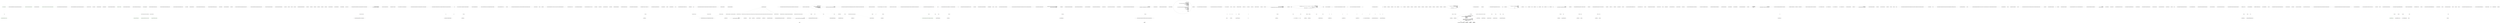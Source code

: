 digraph  {
d1 [cluster="Nancy.Owin.Tests.NancyOptionsExtensionsFixture.When_response_status_code_match_then_should_perform_pass_through()", color=green, community=0, label="var options = new NancyOptions()", prediction=0, span="11-11"];
d0 [cluster="Nancy.Owin.Tests.NancyOptionsExtensionsFixture.When_response_status_code_match_then_should_perform_pass_through()", label="Entry Nancy.Owin.Tests.NancyOptionsExtensionsFixture.When_response_status_code_match_then_should_perform_pass_through()", span="9-9"];
d2 [cluster="Nancy.Owin.Tests.NancyOptionsExtensionsFixture.When_response_status_code_match_then_should_perform_pass_through()", color=green, community=0, label="options.PassThroughWhenStatusCodesAre(HttpStatusCode.NotFound)", prediction=1, span="12-12"];
d6 [cluster="Nancy.Owin.NancyOptions.NancyOptions()", label="Entry Nancy.Owin.NancyOptions.NancyOptions()", span="5-5"];
d4 [cluster="Nancy.Owin.Tests.NancyOptionsExtensionsFixture.When_response_status_code_match_then_should_perform_pass_through()", color=green, community=0, label="options.PerformPassThrough(nancyContext).ShouldBeTrue()", prediction=0, span="14-14"];
d3 [cluster="Nancy.Owin.Tests.NancyOptionsExtensionsFixture.When_response_status_code_match_then_should_perform_pass_through()", color=green, community=0, label="var nancyContext = new NancyContext { Response = new Response {StatusCode = HttpStatusCode.NotFound} }", prediction=3, span="13-13"];
d7 [cluster="Nancy.Owin.NancyOptions.PassThroughWhenStatusCodesAre(params Nancy.HttpStatusCode[])", label="Entry Nancy.Owin.NancyOptions.PassThroughWhenStatusCodesAre(params Nancy.HttpStatusCode[])", span="6-6"];
d5 [cluster="Nancy.Owin.Tests.NancyOptionsExtensionsFixture.When_response_status_code_match_then_should_perform_pass_through()", label="Exit Nancy.Owin.Tests.NancyOptionsExtensionsFixture.When_response_status_code_match_then_should_perform_pass_through()", span="9-9"];
d10 [cluster="System.Func<T, TResult>.Invoke(T)", label="Entry System.Func<T, TResult>.Invoke(T)", span="0-0"];
d11 [cluster="bool.ShouldBeTrue()", label="Entry bool.ShouldBeTrue()", span="85-85"];
d8 [cluster="Nancy.NancyContext.NancyContext()", label="Entry Nancy.NancyContext.NancyContext()", span="24-24"];
d9 [cluster="Nancy.Response.Response()", label="Entry Nancy.Response.Response()", span="20-20"];
m0_0 [cluster="Nancy.Owin.Tests.NancyOptionsFixture.NancyOptionsFixture()", file="NancyOptionsFixture.cs", label="Entry Nancy.Owin.Tests.NancyOptionsFixture.NancyOptionsFixture()", span="10-10"];
m0_1 [cluster="Nancy.Owin.Tests.NancyOptionsFixture.NancyOptionsFixture()", color=green, community=0, file="NancyOptionsFixture.cs", label="this.nancyOptions = new NancyOptions()", prediction=4, span="12-12"];
m0_2 [cluster="Nancy.Owin.Tests.NancyOptionsFixture.NancyOptionsFixture()", file="NancyOptionsFixture.cs", label="Exit Nancy.Owin.Tests.NancyOptionsFixture.NancyOptionsFixture()", span="10-10"];
m0_4 [cluster="Nancy.Owin.Tests.NancyOptionsFixture.Bootstrapper_should_not_be_null()", file="NancyOptionsFixture.cs", label="Entry Nancy.Owin.Tests.NancyOptionsFixture.Bootstrapper_should_not_be_null()", span="16-16"];
m0_5 [cluster="Nancy.Owin.Tests.NancyOptionsFixture.Bootstrapper_should_not_be_null()", color=green, community=0, file="NancyOptionsFixture.cs", label="this.nancyOptions.Bootstrapper.ShouldNotBeNull()", prediction=5, span="18-18"];
m0_6 [cluster="Nancy.Owin.Tests.NancyOptionsFixture.Bootstrapper_should_not_be_null()", file="NancyOptionsFixture.cs", label="Exit Nancy.Owin.Tests.NancyOptionsFixture.Bootstrapper_should_not_be_null()", span="16-16"];
m0_11 [cluster="Nancy.Owin.Tests.NancyOptionsFixture.PerformPassThrough_delegate_should_return_false()", file="NancyOptionsFixture.cs", label="Entry Nancy.Owin.Tests.NancyOptionsFixture.PerformPassThrough_delegate_should_return_false()", span="28-28"];
m0_12 [cluster="Nancy.Owin.Tests.NancyOptionsFixture.PerformPassThrough_delegate_should_return_false()", color=green, community=0, file="NancyOptionsFixture.cs", label="this.nancyOptions.PerformPassThrough(new NancyContext()).ShouldBeFalse()", prediction=5, span="30-30"];
m0_13 [cluster="Nancy.Owin.Tests.NancyOptionsFixture.PerformPassThrough_delegate_should_return_false()", file="NancyOptionsFixture.cs", label="Exit Nancy.Owin.Tests.NancyOptionsFixture.PerformPassThrough_delegate_should_return_false()", span="28-28"];
m0_16 [cluster="bool.ShouldBeFalse()", file="NancyOptionsFixture.cs", label="Entry bool.ShouldBeFalse()", span="90-90"];
m0_14 [cluster="Nancy.NancyContext.NancyContext()", file="NancyOptionsFixture.cs", label="Entry Nancy.NancyContext.NancyContext()", span="24-24"];
m0_8 [cluster="Nancy.Owin.Tests.NancyOptionsFixture.PerformPassThrough_should_not_be_null()", file="NancyOptionsFixture.cs", label="Entry Nancy.Owin.Tests.NancyOptionsFixture.PerformPassThrough_should_not_be_null()", span="22-22"];
m0_9 [cluster="Nancy.Owin.Tests.NancyOptionsFixture.PerformPassThrough_should_not_be_null()", color=green, community=0, file="NancyOptionsFixture.cs", label="this.nancyOptions.PerformPassThrough.ShouldNotBeNull()", prediction=5, span="24-24"];
m0_10 [cluster="Nancy.Owin.Tests.NancyOptionsFixture.PerformPassThrough_should_not_be_null()", file="NancyOptionsFixture.cs", label="Exit Nancy.Owin.Tests.NancyOptionsFixture.PerformPassThrough_should_not_be_null()", span="22-22"];
m0_7 [cluster="object.ShouldNotBeNull()", file="NancyOptionsFixture.cs", label="Entry object.ShouldNotBeNull()", span="140-140"];
m0_3 [cluster="Nancy.Owin.NancyOptions.NancyOptions()", file="NancyOptionsFixture.cs", label="Entry Nancy.Owin.NancyOptions.NancyOptions()", span="5-5"];
m0_17 [file="NancyOptionsFixture.cs", label="Nancy.Owin.Tests.NancyOptionsFixture", span=""];
m1_8 [cluster="Unk.UseHandler", file="NancyOwinHostFixture.cs", label="Entry Unk.UseHandler", span=""];
m1_18 [cluster="Nancy.Owin.Tests.NancyOwinHostFixture.Should_pass_through_and_get_OK_when_nancy_returns_NotFound()", file="NancyOwinHostFixture.cs", label="Entry Nancy.Owin.Tests.NancyOwinHostFixture.Should_pass_through_and_get_OK_when_nancy_returns_NotFound()", span="27-27"];
m1_21 [cluster="Nancy.Owin.Tests.NancyOwinHostFixture.Should_pass_through_and_get_OK_when_nancy_returns_NotFound()", file="NancyOwinHostFixture.cs", label="Exit Nancy.Owin.Tests.NancyOwinHostFixture.Should_pass_through_and_get_OK_when_nancy_returns_NotFound()", span="27-27"];
m1_0 [cluster="Nancy.Owin.Tests.NancyOwinHostFixture.NancyOwinHostFixture()", file="NancyOwinHostFixture.cs", label="Entry Nancy.Owin.Tests.NancyOwinHostFixture.NancyOwinHostFixture()", span="14-14"];
m1_2 [cluster="Nancy.Owin.Tests.NancyOwinHostFixture.NancyOwinHostFixture()", file="NancyOwinHostFixture.cs", label="Exit Nancy.Owin.Tests.NancyOwinHostFixture.NancyOwinHostFixture()", span="14-14"];
m1_23 [cluster="Unk.ShouldEqual", file="NancyOwinHostFixture.cs", label="Entry Unk.ShouldEqual", span=""];
m1_22 [cluster="Unk.GetAsync", file="NancyOwinHostFixture.cs", label="Entry Unk.GetAsync", span=""];
m1_3 [cluster="Unk.Create", file="NancyOwinHostFixture.cs", label="Entry Unk.Create", span=""];
m1_7 [cluster="Unk.UseNancy", file="NancyOwinHostFixture.cs", label="Entry Unk.UseNancy", span=""];
m1_13 [cluster="Nancy.DefaultNancyBootstrapper.DefaultNancyBootstrapper()", file="NancyOwinHostFixture.cs", label="Entry Nancy.DefaultNancyBootstrapper.DefaultNancyBootstrapper()", span="16-16"];
m1_15 [cluster="lambda expression", file="NancyOwinHostFixture.cs", label="Entry lambda expression", span="23-23"];
m1_4 [cluster="lambda expression", file="NancyOwinHostFixture.cs", label="Entry lambda expression", span="17-23"];
m1_6 [cluster="lambda expression", file="NancyOwinHostFixture.cs", label="Exit lambda expression", span="17-23"];
m1_9 [cluster="lambda expression", file="NancyOwinHostFixture.cs", label="Entry lambda expression", span="18-22"];
m1_12 [cluster="lambda expression", file="NancyOwinHostFixture.cs", label="Exit lambda expression", span="18-22"];
m1_17 [cluster="lambda expression", file="NancyOwinHostFixture.cs", label="Exit lambda expression", span="23-23"];
m1_24 [file="NancyOwinHostFixture.cs", label="Nancy.Owin.Tests.NancyOwinHostFixture", span=""];
m2_7 [cluster="System.AppDomain.GetAssemblies()", file="RazorViewEngine.cs", label="Entry System.AppDomain.GetAssemblies()", span="0-0"];
m2_70 [cluster="Unk.GetRazorTemplateEngine", file="RazorViewEngine.cs", label="Entry Unk.GetRazorTemplateEngine", span=""];
m2_299 [cluster="System.Uri.Uri(string)", file="RazorViewEngine.cs", label="Entry System.Uri.Uri(string)", span="0-0"];
m2_177 [cluster="Nancy.ViewEngines.Razor.RazorViewEngine.GetCompilationSource(System.CodeDom.Compiler.CodeDomProvider, System.CodeDom.CodeCompileUnit)", file="RazorViewEngine.cs", label="Entry Nancy.ViewEngines.Razor.RazorViewEngine.GetCompilationSource(System.CodeDom.Compiler.CodeDomProvider, System.CodeDom.CodeCompileUnit)", span="241-241"];
m2_182 [cluster="Nancy.ViewEngines.Razor.RazorViewEngine.GetCompilationSource(System.CodeDom.Compiler.CodeDomProvider, System.CodeDom.CodeCompileUnit)", file="RazorViewEngine.cs", label="return HttpUtility.HtmlEncode(compilationSource)\r\n                .Split(new[] { Environment.NewLine }, StringSplitOptions.None);", span="250-251"];
m2_181 [cluster="Nancy.ViewEngines.Razor.RazorViewEngine.GetCompilationSource(System.CodeDom.Compiler.CodeDomProvider, System.CodeDom.CodeCompileUnit)", file="RazorViewEngine.cs", label="var compilationSource = compilationSourceBuilder.ToString()", span="249-249"];
m2_178 [cluster="Nancy.ViewEngines.Razor.RazorViewEngine.GetCompilationSource(System.CodeDom.Compiler.CodeDomProvider, System.CodeDom.CodeCompileUnit)", file="RazorViewEngine.cs", label="var compilationSourceBuilder = new StringBuilder()", span="243-243"];
m2_180 [cluster="Nancy.ViewEngines.Razor.RazorViewEngine.GetCompilationSource(System.CodeDom.Compiler.CodeDomProvider, System.CodeDom.CodeCompileUnit)", file="RazorViewEngine.cs", label="provider.GenerateCodeFromCompileUnit(generatedCode, writer, new CodeGeneratorOptions())", span="246-246"];
m2_179 [cluster="Nancy.ViewEngines.Razor.RazorViewEngine.GetCompilationSource(System.CodeDom.Compiler.CodeDomProvider, System.CodeDom.CodeCompileUnit)", file="RazorViewEngine.cs", label="var writer = new IndentedTextWriter(new StringWriter(compilationSourceBuilder), ''\t'')", span="244-244"];
m2_183 [cluster="Nancy.ViewEngines.Razor.RazorViewEngine.GetCompilationSource(System.CodeDom.Compiler.CodeDomProvider, System.CodeDom.CodeCompileUnit)", file="RazorViewEngine.cs", label="Exit Nancy.ViewEngines.Razor.RazorViewEngine.GetCompilationSource(System.CodeDom.Compiler.CodeDomProvider, System.CodeDom.CodeCompileUnit)", span="241-241"];
m2_62 [cluster="Nancy.ViewEngines.Razor.RazorViewEngine.GetCompiledViewFactory(string, System.IO.TextReader, System.Reflection.Assembly, System.Type, Nancy.ViewEngines.ViewLocationResult)", file="RazorViewEngine.cs", label="Entry Nancy.ViewEngines.Razor.RazorViewEngine.GetCompiledViewFactory(string, System.IO.TextReader, System.Reflection.Assembly, System.Type, Nancy.ViewEngines.ViewLocationResult)", span="130-130"];
m2_63 [cluster="Nancy.ViewEngines.Razor.RazorViewEngine.GetCompiledViewFactory(string, System.IO.TextReader, System.Reflection.Assembly, System.Type, Nancy.ViewEngines.ViewLocationResult)", file="RazorViewEngine.cs", label="var renderer = this.viewRenderers.First(x => x.Extension.Equals(extension, StringComparison.OrdinalIgnoreCase))", span="132-132"];
m2_64 [cluster="Nancy.ViewEngines.Razor.RazorViewEngine.GetCompiledViewFactory(string, System.IO.TextReader, System.Reflection.Assembly, System.Type, Nancy.ViewEngines.ViewLocationResult)", file="RazorViewEngine.cs", label="var engine = this.GetRazorTemplateEngine(renderer.Host)", span="134-134"];
m2_66 [cluster="Nancy.ViewEngines.Razor.RazorViewEngine.GetCompiledViewFactory(string, System.IO.TextReader, System.Reflection.Assembly, System.Type, Nancy.ViewEngines.ViewLocationResult)", file="RazorViewEngine.cs", label="var viewFactory = this.GenerateRazorViewFactory(renderer, razorResult, referencingAssembly, passedModelType, viewLocationResult)", span="138-138"];
m2_65 [cluster="Nancy.ViewEngines.Razor.RazorViewEngine.GetCompiledViewFactory(string, System.IO.TextReader, System.Reflection.Assembly, System.Type, Nancy.ViewEngines.ViewLocationResult)", file="RazorViewEngine.cs", label="var razorResult = engine.GenerateCode(reader, null, null, ''roo'')", span="136-136"];
m2_67 [cluster="Nancy.ViewEngines.Razor.RazorViewEngine.GetCompiledViewFactory(string, System.IO.TextReader, System.Reflection.Assembly, System.Type, Nancy.ViewEngines.ViewLocationResult)", file="RazorViewEngine.cs", label="return viewFactory;", span="140-140"];
m2_68 [cluster="Nancy.ViewEngines.Razor.RazorViewEngine.GetCompiledViewFactory(string, System.IO.TextReader, System.Reflection.Assembly, System.Type, Nancy.ViewEngines.ViewLocationResult)", file="RazorViewEngine.cs", label="Exit Nancy.ViewEngines.Razor.RazorViewEngine.GetCompiledViewFactory(string, System.IO.TextReader, System.Reflection.Assembly, System.Type, Nancy.ViewEngines.ViewLocationResult)", span="130-130"];
m2_122 [cluster="System.Guid.ToString(string)", file="RazorViewEngine.cs", label="Entry System.Guid.ToString(string)", span="0-0"];
m2_240 [cluster="Unk.Trim", file="RazorViewEngine.cs", label="Entry Unk.Trim", span=""];
m2_147 [cluster="Unk.Aggregate", file="RazorViewEngine.cs", label="Entry Unk.Aggregate", span=""];
m2_271 [cluster="System.Collections.Generic.IEnumerable<TSource>.SelectMany<TSource, TResult>(System.Func<TSource, System.Collections.Generic.IEnumerable<TResult>>)", file="RazorViewEngine.cs", label="Entry System.Collections.Generic.IEnumerable<TSource>.SelectMany<TSource, TResult>(System.Func<TSource, System.Collections.Generic.IEnumerable<TResult>>)", span="0-0"];
m2_137 [cluster="System.Collections.Generic.List<T>.ToArray()", file="RazorViewEngine.cs", label="Entry System.Collections.Generic.List<T>.ToArray()", span="0-0"];
m2_241 [cluster="System.NotSupportedException.NotSupportedException(string)", file="RazorViewEngine.cs", label="Entry System.NotSupportedException.NotSupportedException(string)", span="0-0"];
m2_135 [cluster="System.Collections.Generic.IEnumerable<TSource>.ToList<TSource>()", file="RazorViewEngine.cs", label="Entry System.Collections.Generic.IEnumerable<TSource>.ToList<TSource>()", span="0-0"];
m2_125 [cluster="Unk.FindModelType", file="RazorViewEngine.cs", label="Entry Unk.FindModelType", span=""];
m2_121 [cluster="System.Guid.NewGuid()", file="RazorViewEngine.cs", label="Entry System.Guid.NewGuid()", span="0-0"];
m2_124 [cluster="System.IO.Path.Combine(string, string)", file="RazorViewEngine.cs", label="Entry System.IO.Path.Combine(string, string)", span="0-0"];
m2_239 [cluster="Unk.IsNullOrEmpty", file="RazorViewEngine.cs", label="Entry Unk.IsNullOrEmpty", span=""];
m2_190 [cluster="Nancy.Helpers.HttpUtility.HtmlEncode(string)", file="RazorViewEngine.cs", label="Entry Nancy.Helpers.HttpUtility.HtmlEncode(string)", span="541-541"];
m2_23 [cluster="System.Reflection.Assembly.GetAssembly(System.Type)", file="RazorViewEngine.cs", label="Entry System.Reflection.Assembly.GetAssembly(System.Type)", span="0-0"];
m2_243 [cluster="Nancy.ViewEngines.Razor.RazorViewEngine.GetAssembliesInDirectories()", file="RazorViewEngine.cs", label="Entry Nancy.ViewEngines.Razor.RazorViewEngine.GetAssembliesInDirectories()", span="346-346"];
m2_268 [cluster="Nancy.ViewEngines.Razor.RazorViewEngine.GetAssembliesInDirectories()", file="RazorViewEngine.cs", label="return GetAssemblyDirectories().SelectMany(d => Directory.GetFiles(d, ''*.dll''));", span="348-348"];
m2_269 [cluster="Nancy.ViewEngines.Razor.RazorViewEngine.GetAssembliesInDirectories()", file="RazorViewEngine.cs", label="Exit Nancy.ViewEngines.Razor.RazorViewEngine.GetAssembliesInDirectories()", span="346-346"];
m2_321 [cluster="System.IDisposable.Dispose()", file="RazorViewEngine.cs", label="Entry System.IDisposable.Dispose()", span="0-0"];
m2_237 [cluster="Unk.Flatten", file="RazorViewEngine.cs", label="Entry Unk.Flatten", span=""];
m2_72 [cluster="Unk.GenerateRazorViewFactory", file="RazorViewEngine.cs", label="Entry Unk.GenerateRazorViewFactory", span=""];
m2_20 [cluster="Nancy.ViewEngines.Razor.RazorViewEngine.RenderView(Nancy.ViewEngines.ViewLocationResult, dynamic, Nancy.ViewEngines.IRenderContext)", file="RazorViewEngine.cs", label="return response;", span="107-107"];
m2_164 [cluster="Nancy.ViewEngines.Razor.NancyRazorErrorView.NancyRazorErrorView(string)", file="RazorViewEngine.cs", label="Entry Nancy.ViewEngines.Razor.NancyRazorErrorView.NancyRazorErrorView(string)", span="27-27"];
m2_44 [cluster="Nancy.ViewEngines.Razor.RazorViewEngine.GetViewInstance(Nancy.ViewEngines.ViewLocationResult, Nancy.ViewEngines.IRenderContext, System.Reflection.Assembly, dynamic)", file="RazorViewEngine.cs", label="Entry Nancy.ViewEngines.Razor.RazorViewEngine.GetViewInstance(Nancy.ViewEngines.ViewLocationResult, Nancy.ViewEngines.IRenderContext, System.Reflection.Assembly, dynamic)", span="406-406"];
m2_310 [cluster="Nancy.ViewEngines.Razor.RazorViewEngine.GetViewInstance(Nancy.ViewEngines.ViewLocationResult, Nancy.ViewEngines.IRenderContext, System.Reflection.Assembly, dynamic)", file="RazorViewEngine.cs", label="var view =\r\n                this.GetOrCompileView(viewLocationResult, renderContext, referencingAssembly, modelType)", span="410-411"];
m2_311 [cluster="Nancy.ViewEngines.Razor.RazorViewEngine.GetViewInstance(Nancy.ViewEngines.ViewLocationResult, Nancy.ViewEngines.IRenderContext, System.Reflection.Assembly, dynamic)", file="RazorViewEngine.cs", label="view.Initialize(this, renderContext, model)", span="413-413"];
m2_309 [cluster="Nancy.ViewEngines.Razor.RazorViewEngine.GetViewInstance(Nancy.ViewEngines.ViewLocationResult, Nancy.ViewEngines.IRenderContext, System.Reflection.Assembly, dynamic)", file="RazorViewEngine.cs", label="var modelType = (model == null) ? typeof(object) : model.GetType()", span="408-408"];
m2_312 [cluster="Nancy.ViewEngines.Razor.RazorViewEngine.GetViewInstance(Nancy.ViewEngines.ViewLocationResult, Nancy.ViewEngines.IRenderContext, System.Reflection.Assembly, dynamic)", file="RazorViewEngine.cs", label="return view;", span="415-415"];
m2_313 [cluster="Nancy.ViewEngines.Razor.RazorViewEngine.GetViewInstance(Nancy.ViewEngines.ViewLocationResult, Nancy.ViewEngines.IRenderContext, System.Reflection.Assembly, dynamic)", file="RazorViewEngine.cs", label="Exit Nancy.ViewEngines.Razor.RazorViewEngine.GetViewInstance(Nancy.ViewEngines.ViewLocationResult, Nancy.ViewEngines.IRenderContext, System.Reflection.Assembly, dynamic)", span="406-406"];
m2_133 [cluster="Nancy.ViewEngines.Razor.RazorViewEngine.AddModelNamespace(GeneratorResults, System.Type)", file="RazorViewEngine.cs", label="Entry Nancy.ViewEngines.Razor.RazorViewEngine.AddModelNamespace(GeneratorResults, System.Type)", span="375-375"];
m2_287 [cluster="Nancy.ViewEngines.Razor.RazorViewEngine.AddModelNamespace(GeneratorResults, System.Type)", color=green, community=0, file="RazorViewEngine.cs", label="razorResult.GeneratedCode.Namespaces[0].Imports.Add(new CodeNamespaceImport(modelType.Namespace))", prediction=8, span="382-382"];
m2_285 [cluster="Nancy.ViewEngines.Razor.RazorViewEngine.AddModelNamespace(GeneratorResults, System.Type)", file="RazorViewEngine.cs", label="razorResult.GeneratedCode.Namespaces[0].Imports.OfType<CodeNamespaceImport>().Any(x => x.Namespace == modelType.Namespace)", span="377-377"];
m2_286 [cluster="Nancy.ViewEngines.Razor.RazorViewEngine.AddModelNamespace(GeneratorResults, System.Type)", file="RazorViewEngine.cs", label="return;", span="379-379"];
m2_288 [cluster="Nancy.ViewEngines.Razor.RazorViewEngine.AddModelNamespace(GeneratorResults, System.Type)", file="RazorViewEngine.cs", label="Exit Nancy.ViewEngines.Razor.RazorViewEngine.AddModelNamespace(GeneratorResults, System.Type)", span="375-375"];
m2_71 [cluster="Unk.GenerateCode", file="RazorViewEngine.cs", label="Entry Unk.GenerateCode", span=""];
m2_60 [cluster="Nancy.ViewEngines.Razor.IRazorConfiguration.GetDefaultNamespaces()", file="RazorViewEngine.cs", label="Entry Nancy.ViewEngines.Razor.IRazorConfiguration.GetDefaultNamespaces()", span="25-25"];
m2_61 [cluster="RazorTemplateEngine.cstr", file="RazorViewEngine.cs", label="Entry RazorTemplateEngine.cstr", span=""];
m2_142 [cluster="Unk.Where", file="RazorViewEngine.cs", label="Entry Unk.Where", span=""];
m2_143 [cluster="Unk.ToArray", file="RazorViewEngine.cs", label="Entry Unk.ToArray", span=""];
m2_187 [cluster="System.CodeDom.Compiler.CodeGeneratorOptions.CodeGeneratorOptions()", file="RazorViewEngine.cs", label="Entry System.CodeDom.Compiler.CodeGeneratorOptions.CodeGeneratorOptions()", span="0-0"];
m2_188 [cluster="System.CodeDom.Compiler.CodeDomProvider.GenerateCodeFromCompileUnit(System.CodeDom.CodeCompileUnit, System.IO.TextWriter, System.CodeDom.Compiler.CodeGeneratorOptions)", file="RazorViewEngine.cs", label="Entry System.CodeDom.Compiler.CodeDomProvider.GenerateCodeFromCompileUnit(System.CodeDom.CodeCompileUnit, System.IO.TextWriter, System.CodeDom.Compiler.CodeGeneratorOptions)", span="0-0"];
m2_270 [cluster="Nancy.ViewEngines.Razor.RazorViewEngine.GetAssemblyDirectories()", file="RazorViewEngine.cs", label="Entry Nancy.ViewEngines.Razor.RazorViewEngine.GetAssemblyDirectories()", span="355-355"];
m2_276 [cluster="Nancy.ViewEngines.Razor.RazorViewEngine.GetAssemblyDirectories()", file="RazorViewEngine.cs", label="var privateBinPathDirectories = AppDomain.CurrentDomain.SetupInformation.PrivateBinPath == null\r\n                                                ? new string[] { }\r\n                                                : AppDomain.CurrentDomain.SetupInformation.PrivateBinPath.Split(';')", span="357-359"];
m2_279 [cluster="Nancy.ViewEngines.Razor.RazorViewEngine.GetAssemblyDirectories()", file="RazorViewEngine.cs", label="yield return privateBinPathDirectory;", span="365-365"];
m2_281 [cluster="Nancy.ViewEngines.Razor.RazorViewEngine.GetAssemblyDirectories()", file="RazorViewEngine.cs", label="yield return AppDomain.CurrentDomain.SetupInformation.ApplicationBase;", span="371-371"];
m2_280 [cluster="Nancy.ViewEngines.Razor.RazorViewEngine.GetAssemblyDirectories()", file="RazorViewEngine.cs", label="AppDomain.CurrentDomain.SetupInformation.PrivateBinPathProbe == null", span="369-369"];
m2_277 [cluster="Nancy.ViewEngines.Razor.RazorViewEngine.GetAssemblyDirectories()", file="RazorViewEngine.cs", label=privateBinPathDirectories, span="361-361"];
m2_278 [cluster="Nancy.ViewEngines.Razor.RazorViewEngine.GetAssemblyDirectories()", file="RazorViewEngine.cs", label="!string.IsNullOrWhiteSpace(privateBinPathDirectory)", span="363-363"];
m2_282 [cluster="Nancy.ViewEngines.Razor.RazorViewEngine.GetAssemblyDirectories()", file="RazorViewEngine.cs", label="Exit Nancy.ViewEngines.Razor.RazorViewEngine.GetAssemblyDirectories()", span="355-355"];
m2_10 [cluster="string.Concat(string, string)", file="RazorViewEngine.cs", label="Entry string.Concat(string, string)", span="0-0"];
m2_186 [cluster="System.IO.StringWriter.StringWriter(System.Text.StringBuilder)", file="RazorViewEngine.cs", label="Entry System.IO.StringWriter.StringWriter(System.Text.StringBuilder)", span="0-0"];
m2_138 [cluster="Unk.CompileAssemblyFromDom", file="RazorViewEngine.cs", label="Entry Unk.CompileAssemblyFromDom", span=""];
m2_9 [cluster="Nancy.ViewEngines.Razor.VisualBasic.VisualBasicRazorViewRenderer.VisualBasicRazorViewRenderer()", file="RazorViewEngine.cs", label="Entry Nancy.ViewEngines.Razor.VisualBasic.VisualBasicRazorViewRenderer.VisualBasicRazorViewRenderer()", span="45-45"];
m2_272 [cluster="lambda expression", file="RazorViewEngine.cs", label="Entry lambda expression", span="348-348"];
m2_12 [cluster="Nancy.ViewEngines.Razor.RazorViewEngine.RenderView(Nancy.ViewEngines.ViewLocationResult, dynamic, Nancy.ViewEngines.IRenderContext)", file="RazorViewEngine.cs", label="Entry Nancy.ViewEngines.Razor.RazorViewEngine.RenderView(Nancy.ViewEngines.ViewLocationResult, dynamic, Nancy.ViewEngines.IRenderContext)", span="67-67"];
m2_13 [cluster="Nancy.ViewEngines.Razor.RazorViewEngine.RenderView(Nancy.ViewEngines.ViewLocationResult, dynamic, Nancy.ViewEngines.IRenderContext)", file="RazorViewEngine.cs", label="Assembly referencingAssembly = null", span="69-69"];
m2_14 [cluster="Nancy.ViewEngines.Razor.RazorViewEngine.RenderView(Nancy.ViewEngines.ViewLocationResult, dynamic, Nancy.ViewEngines.IRenderContext)", file="RazorViewEngine.cs", label="model != null", span="71-71"];
m2_17 [cluster="Nancy.ViewEngines.Razor.RazorViewEngine.RenderView(Nancy.ViewEngines.ViewLocationResult, dynamic, Nancy.ViewEngines.IRenderContext)", file="RazorViewEngine.cs", label="referencingAssembly = Assembly.GetAssembly(underlyingSystemType)", span="76-76"];
m2_18 [cluster="Nancy.ViewEngines.Razor.RazorViewEngine.RenderView(Nancy.ViewEngines.ViewLocationResult, dynamic, Nancy.ViewEngines.IRenderContext)", file="RazorViewEngine.cs", label="var response = new HtmlResponse()", span="80-80"];
m2_19 [cluster="Nancy.ViewEngines.Razor.RazorViewEngine.RenderView(Nancy.ViewEngines.ViewLocationResult, dynamic, Nancy.ViewEngines.IRenderContext)", file="RazorViewEngine.cs", label="response.Contents = stream =>\r\n            {\r\n                var writer = new StreamWriter(stream);\r\n                var view = this.GetViewInstance(viewLocationResult, renderContext, referencingAssembly, model);\r\n                view.ExecuteView(null, null);\r\n                var body = view.Body;\r\n                var sectionContents = view.SectionContents;\r\n                var root = !view.HasLayout;\r\n                var layout = view.Layout;\r\n\r\n                while (!root)\r\n                {\r\n                    view = this.GetViewInstance(renderContext.LocateView(layout, model), renderContext, referencingAssembly, model);\r\n                    view.ExecuteView(body, sectionContents);\r\n\r\n                    body = view.Body;\r\n                    sectionContents = view.SectionContents;\r\n                    root = !view.HasLayout;\r\n                    layout = view.Layout;\r\n                }\r\n\r\n                writer.Write(body);\r\n                writer.Flush();\r\n            }", span="82-105"];
m2_293 [cluster="lambda expression", file="RazorViewEngine.cs", label="x.Namespace == modelType.Namespace", span="377-377"];
m2_292 [cluster="lambda expression", file="RazorViewEngine.cs", label="Entry lambda expression", span="377-377"];
m2_294 [cluster="lambda expression", file="RazorViewEngine.cs", label="Exit lambda expression", span="377-377"];
m2_27 [cluster="lambda expression", file="RazorViewEngine.cs", label="var view = this.GetViewInstance(viewLocationResult, renderContext, referencingAssembly, model)", span="85-85"];
m2_34 [cluster="lambda expression", file="RazorViewEngine.cs", label="view = this.GetViewInstance(renderContext.LocateView(layout, model), renderContext, referencingAssembly, model)", span="94-94"];
m2_307 [cluster="lambda expression", file="RazorViewEngine.cs", label="this.GetCompiledViewFactory(x.Extension, x.Contents.Invoke(), referencingAssembly, passedModelType, viewLocationResult)", span="399-399"];
m2_26 [cluster="lambda expression", file="RazorViewEngine.cs", label="var writer = new StreamWriter(stream)", span="84-84"];
m2_28 [cluster="lambda expression", file="RazorViewEngine.cs", label="view.ExecuteView(null, null)", span="86-86"];
m2_29 [cluster="lambda expression", file="RazorViewEngine.cs", label="var body = view.Body", span="87-87"];
m2_30 [cluster="lambda expression", file="RazorViewEngine.cs", label="var sectionContents = view.SectionContents", span="88-88"];
m2_31 [cluster="lambda expression", file="RazorViewEngine.cs", label="var root = !view.HasLayout", span="89-89"];
m2_32 [cluster="lambda expression", file="RazorViewEngine.cs", label="var layout = view.Layout", span="90-90"];
m2_33 [cluster="lambda expression", file="RazorViewEngine.cs", label="!root", span="92-92"];
m2_35 [cluster="lambda expression", file="RazorViewEngine.cs", label="view.ExecuteView(body, sectionContents)", span="95-95"];
m2_36 [cluster="lambda expression", file="RazorViewEngine.cs", label="body = view.Body", span="97-97"];
m2_37 [cluster="lambda expression", file="RazorViewEngine.cs", label="sectionContents = view.SectionContents", span="98-98"];
m2_38 [cluster="lambda expression", file="RazorViewEngine.cs", label="root = !view.HasLayout", span="99-99"];
m2_39 [cluster="lambda expression", file="RazorViewEngine.cs", label="layout = view.Layout", span="100-100"];
m2_73 [cluster="lambda expression", file="RazorViewEngine.cs", label="Entry lambda expression", span="132-132"];
m2_306 [cluster="lambda expression", file="RazorViewEngine.cs", label="Entry lambda expression", span="399-399"];
m2_308 [cluster="lambda expression", file="RazorViewEngine.cs", label="Exit lambda expression", span="399-399"];
m2_152 [cluster="lambda expression", file="RazorViewEngine.cs", label="Entry lambda expression", span="200-200"];
m2_155 [cluster="lambda expression", file="RazorViewEngine.cs", label="Entry lambda expression", span="212-212"];
m2_158 [cluster="lambda expression", file="RazorViewEngine.cs", label="Entry lambda expression", span="213-213"];
m2_159 [cluster="lambda expression", file="RazorViewEngine.cs", label="s1 + ''<br/>Line '' + lineNumber++ + '':\t'' + s2", span="213-213"];
m2_162 [cluster="lambda expression", file="RazorViewEngine.cs", label="new NancyRazorErrorView(errorDetails)", span="215-215"];
m2_166 [cluster="lambda expression", file="RazorViewEngine.cs", label="new NancyRazorErrorView(error)", span="222-222"];
m2_169 [cluster="lambda expression", file="RazorViewEngine.cs", label="new NancyRazorErrorView(error)", span="229-229"];
m2_172 [cluster="lambda expression", file="RazorViewEngine.cs", label="new NancyRazorErrorView(error)", span="235-235"];
m2_175 [cluster="lambda expression", file="RazorViewEngine.cs", label="(INancyRazorView)Activator.CreateInstance(type)", span="238-238"];
m2_25 [cluster="lambda expression", file="RazorViewEngine.cs", label="Entry lambda expression", span="82-105"];
m2_40 [cluster="lambda expression", file="RazorViewEngine.cs", label="writer.Write(body)", span="103-103"];
m2_41 [cluster="lambda expression", file="RazorViewEngine.cs", label="writer.Flush()", span="104-104"];
m2_74 [cluster="lambda expression", file="RazorViewEngine.cs", label="x.Extension.Equals(extension, StringComparison.OrdinalIgnoreCase)", span="132-132"];
m2_75 [cluster="lambda expression", file="RazorViewEngine.cs", label="Exit lambda expression", span="132-132"];
m2_154 [cluster="lambda expression", file="RazorViewEngine.cs", label="Exit lambda expression", span="200-200"];
m2_153 [cluster="lambda expression", file="RazorViewEngine.cs", label="!ce.IsWarning", span="200-200"];
m2_157 [cluster="lambda expression", file="RazorViewEngine.cs", label="Exit lambda expression", span="212-212"];
m2_156 [cluster="lambda expression", file="RazorViewEngine.cs", label="s1 + ''<br/>'' + s2", span="212-212"];
m2_160 [cluster="lambda expression", file="RazorViewEngine.cs", label="Exit lambda expression", span="213-213"];
m2_161 [cluster="lambda expression", file="RazorViewEngine.cs", label="Entry lambda expression", span="215-215"];
m2_163 [cluster="lambda expression", file="RazorViewEngine.cs", label="Exit lambda expression", span="215-215"];
m2_165 [cluster="lambda expression", file="RazorViewEngine.cs", label="Entry lambda expression", span="222-222"];
m2_167 [cluster="lambda expression", file="RazorViewEngine.cs", label="Exit lambda expression", span="222-222"];
m2_168 [cluster="lambda expression", file="RazorViewEngine.cs", label="Entry lambda expression", span="229-229"];
m2_170 [cluster="lambda expression", file="RazorViewEngine.cs", label="Exit lambda expression", span="229-229"];
m2_171 [cluster="lambda expression", file="RazorViewEngine.cs", label="Entry lambda expression", span="235-235"];
m2_173 [cluster="lambda expression", file="RazorViewEngine.cs", label="Exit lambda expression", span="235-235"];
m2_174 [cluster="lambda expression", file="RazorViewEngine.cs", label="Entry lambda expression", span="238-238"];
m2_176 [cluster="lambda expression", file="RazorViewEngine.cs", label="Exit lambda expression", span="238-238"];
m2_42 [cluster="lambda expression", file="RazorViewEngine.cs", label="Exit lambda expression", span="82-105"];
m2_195 [cluster="lambda expression", file="RazorViewEngine.cs", label="Entry lambda expression", span="256-261"];
m2_199 [cluster="lambda expression", file="RazorViewEngine.cs", label="Entry lambda expression", span="261-261"];
m2_253 [cluster="lambda expression", file="RazorViewEngine.cs", label="Entry lambda expression", span="341-341"];
m2_256 [cluster="lambda expression", file="RazorViewEngine.cs", label="Entry lambda expression", span="341-341"];
m2_259 [cluster="lambda expression", file="RazorViewEngine.cs", label="Entry lambda expression", span="342-342"];
m2_262 [cluster="lambda expression", file="RazorViewEngine.cs", label="Entry lambda expression", span="342-342"];
m2_265 [cluster="lambda expression", file="RazorViewEngine.cs", label="Entry lambda expression", span="343-343"];
m2_245 [cluster="lambda expression", file="RazorViewEngine.cs", label="b.CodeGenerator.GetType() == modelCodeGenerator", span="303-303"];
m2_197 [cluster="lambda expression", file="RazorViewEngine.cs", label="Exit lambda expression", span="256-261"];
m2_196 [cluster="lambda expression", file="RazorViewEngine.cs", label="String.Format(\r\n                ''[{0}] Line: {1} Column: {2} - {3} (<a class='LineLink' href='#{1}'>show</a>)'',\r\n                error.ErrorNumber,\r\n                error.Line,\r\n                error.Column,\r\n                error.ErrorText)", span="256-261"];
m2_201 [cluster="lambda expression", file="RazorViewEngine.cs", label="Exit lambda expression", span="261-261"];
m2_200 [cluster="lambda expression", file="RazorViewEngine.cs", label="s1 + ''<br/>'' + s2", span="261-261"];
m2_248 [cluster="lambda expression", file="RazorViewEngine.cs", label="t.FullName == discoveredModelType", span="324-324"];
m2_251 [cluster="lambda expression", file="RazorViewEngine.cs", label="t.Name == discoveredModelType", span="331-331"];
m2_255 [cluster="lambda expression", file="RazorViewEngine.cs", label="Exit lambda expression", span="341-341"];
m2_254 [cluster="lambda expression", file="RazorViewEngine.cs", label="a.FullName", span="341-341"];
m2_258 [cluster="lambda expression", file="RazorViewEngine.cs", label="Exit lambda expression", span="341-341"];
m2_257 [cluster="lambda expression", file="RazorViewEngine.cs", label="n1 + ''\n\t'' + n2", span="341-341"];
m2_261 [cluster="lambda expression", file="RazorViewEngine.cs", label="Exit lambda expression", span="342-342"];
m2_260 [cluster="lambda expression", file="RazorViewEngine.cs", label="a.FullName", span="342-342"];
m2_264 [cluster="lambda expression", file="RazorViewEngine.cs", label="Exit lambda expression", span="342-342"];
m2_263 [cluster="lambda expression", file="RazorViewEngine.cs", label="n1 + ''\n\t'' + n2", span="342-342"];
m2_267 [cluster="lambda expression", file="RazorViewEngine.cs", label="Exit lambda expression", span="343-343"];
m2_266 [cluster="lambda expression", file="RazorViewEngine.cs", label="n1 + ''\n\t'' + n2", span="343-343"];
m2_244 [cluster="lambda expression", file="RazorViewEngine.cs", label="Entry lambda expression", span="303-303"];
m2_246 [cluster="lambda expression", file="RazorViewEngine.cs", label="Exit lambda expression", span="303-303"];
m2_247 [cluster="lambda expression", file="RazorViewEngine.cs", label="Entry lambda expression", span="324-324"];
m2_249 [cluster="lambda expression", file="RazorViewEngine.cs", label="Exit lambda expression", span="324-324"];
m2_250 [cluster="lambda expression", file="RazorViewEngine.cs", label="Entry lambda expression", span="331-331"];
m2_252 [cluster="lambda expression", file="RazorViewEngine.cs", label="Exit lambda expression", span="331-331"];
m2_273 [cluster="lambda expression", file="RazorViewEngine.cs", label="Directory.GetFiles(d, ''*.dll'')", span="348-348"];
m2_274 [cluster="lambda expression", file="RazorViewEngine.cs", label="Exit lambda expression", span="348-348"];
m2_283 [cluster="string.Split(params char[])", file="RazorViewEngine.cs", label="Entry string.Split(params char[])", span="0-0"];
m2_22 [cluster="Unk.GetType", file="RazorViewEngine.cs", label="Entry Unk.GetType", span=""];
m2_136 [cluster="System.CodeDom.Compiler.CompilerParameters.CompilerParameters(string[], string)", file="RazorViewEngine.cs", label="Entry System.CodeDom.Compiler.CompilerParameters.CompilerParameters(string[], string)", span="0-0"];
m2_131 [cluster="System.Collections.Generic.List<T>.Add(T)", file="RazorViewEngine.cs", label="Entry System.Collections.Generic.List<T>.Add(T)", span="0-0"];
m2_148 [cluster="Unk.Format", file="RazorViewEngine.cs", label="Entry Unk.Format", span=""];
m2_15 [cluster="Nancy.ViewEngines.Razor.RazorViewEngine.RenderView(Nancy.ViewEngines.ViewLocationResult, dynamic, Nancy.ViewEngines.IRenderContext)", file="RazorViewEngine.cs", label="var underlyingSystemType = model.GetType().UnderlyingSystemType", span="73-73"];
m2_217 [cluster="System.Func<TResult>.Invoke()", file="RazorViewEngine.cs", label="Entry System.Func<TResult>.Invoke()", span="0-0"];
m2_290 [cluster="Unk.Any", file="RazorViewEngine.cs", label="Entry Unk.Any", span=""];
m2_16 [cluster="Nancy.ViewEngines.Razor.RazorViewEngine.RenderView(Nancy.ViewEngines.ViewLocationResult, dynamic, Nancy.ViewEngines.IRenderContext)", file="RazorViewEngine.cs", label="underlyingSystemType != null", span="74-74"];
m2_275 [cluster="System.IO.Directory.GetFiles(string, string)", file="RazorViewEngine.cs", label="Entry System.IO.Directory.GetFiles(string, string)", span="0-0"];
m2_284 [cluster="string.IsNullOrWhiteSpace(string)", file="RazorViewEngine.cs", label="Entry string.IsNullOrWhiteSpace(string)", span="0-0"];
m2_146 [cluster="Unk.MarkErrorLines", file="RazorViewEngine.cs", label="Entry Unk.MarkErrorLines", span=""];
m2_11 [cluster="System.Resources.ResourceManager.ResourceManager(string, System.Reflection.Assembly)", file="RazorViewEngine.cs", label="Entry System.Resources.ResourceManager.ResourceManager(string, System.Reflection.Assembly)", span="0-0"];
m2_3 [cluster="Nancy.Localization.ResourceBasedTextResource.ResourceBasedTextResource()", file="RazorViewEngine.cs", label="this.culturedAssembly != null", span="27-27"];
m2_4 [cluster="Nancy.Localization.ResourceBasedTextResource.ResourceBasedTextResource()", file="RazorViewEngine.cs", label="var baseName =\r\n                    string.Concat(culturedAssembly.GetName().Name, ''.Resources.Text'')", span="29-30"];
m2_5 [cluster="Nancy.Localization.ResourceBasedTextResource.ResourceBasedTextResource()", file="RazorViewEngine.cs", label="this.resourceManager = new ResourceManager(baseName, culturedAssembly)", span="32-32"];
m2_6 [cluster="Nancy.Localization.ResourceBasedTextResource.ResourceBasedTextResource()", file="RazorViewEngine.cs", label="Exit Nancy.Localization.ResourceBasedTextResource.ResourceBasedTextResource()", span="19-19"];
m2_150 [cluster="System.Reflection.Assembly.GetType(string)", file="RazorViewEngine.cs", label="Entry System.Reflection.Assembly.GetType(string)", span="0-0"];
m2_21 [cluster="Nancy.ViewEngines.Razor.RazorViewEngine.RenderView(Nancy.ViewEngines.ViewLocationResult, dynamic, Nancy.ViewEngines.IRenderContext)", file="RazorViewEngine.cs", label="Nancy.Localization.ResourceBasedTextResource", span=""];
m2_120 [cluster="System.IO.Path.GetTempPath()", file="RazorViewEngine.cs", label="Entry System.IO.Path.GetTempPath()", span="0-0"];
m2_218 [cluster="System.IO.TextReader.ReadLine()", file="RazorViewEngine.cs", label="Entry System.IO.TextReader.ReadLine()", span="0-0"];
m2_127 [cluster="System.Reflection.Assembly.GetExecutingAssembly()", file="RazorViewEngine.cs", label="Entry System.Reflection.Assembly.GetExecutingAssembly()", span="0-0"];
m2_130 [cluster="Unk.AddRange", file="RazorViewEngine.cs", label="Entry Unk.AddRange", span=""];
m2_77 [cluster="Nancy.ViewEngines.Razor.RazorViewEngine.GenerateRazorViewFactory(Nancy.ViewEngines.Razor.IRazorViewRenderer, GeneratorResults, System.Reflection.Assembly, System.Type, Nancy.ViewEngines.ViewLocationResult)", file="RazorViewEngine.cs", label="Entry Nancy.ViewEngines.Razor.RazorViewEngine.GenerateRazorViewFactory(Nancy.ViewEngines.Razor.IRazorViewRenderer, GeneratorResults, System.Reflection.Assembly, System.Type, Nancy.ViewEngines.ViewLocationResult)", span="143-143"];
m2_89 [cluster="Nancy.ViewEngines.Razor.RazorViewEngine.GenerateRazorViewFactory(Nancy.ViewEngines.Razor.IRazorViewRenderer, GeneratorResults, System.Reflection.Assembly, System.Type, Nancy.ViewEngines.ViewLocationResult)", file="RazorViewEngine.cs", label="AddModelNamespace(razorResult, modelType)", span="176-176"];
m2_79 [cluster="Nancy.ViewEngines.Razor.RazorViewEngine.GenerateRazorViewFactory(Nancy.ViewEngines.Razor.IRazorViewRenderer, GeneratorResults, System.Reflection.Assembly, System.Type, Nancy.ViewEngines.ViewLocationResult)", file="RazorViewEngine.cs", label="var modelType = \r\n                FindModelType(razorResult.Document, passedModelType, viewRenderer.ModelCodeGenerator)", span="148-149"];
m2_88 [cluster="Nancy.ViewEngines.Razor.RazorViewEngine.GenerateRazorViewFactory(Nancy.ViewEngines.Razor.IRazorViewRenderer, GeneratorResults, System.Reflection.Assembly, System.Type, Nancy.ViewEngines.ViewLocationResult)", file="RazorViewEngine.cs", label="this.razorConfiguration.AutoIncludeModelNamespace", span="174-174"];
m2_90 [cluster="Nancy.ViewEngines.Razor.RazorViewEngine.GenerateRazorViewFactory(Nancy.ViewEngines.Razor.IRazorViewRenderer, GeneratorResults, System.Reflection.Assembly, System.Type, Nancy.ViewEngines.ViewLocationResult)", file="RazorViewEngine.cs", label="assemblies = assemblies\r\n                .Union(viewRenderer.Assemblies)\r\n                .ToList()", span="180-182"];
m2_78 [cluster="Nancy.ViewEngines.Razor.RazorViewEngine.GenerateRazorViewFactory(Nancy.ViewEngines.Razor.IRazorViewRenderer, GeneratorResults, System.Reflection.Assembly, System.Type, Nancy.ViewEngines.ViewLocationResult)", file="RazorViewEngine.cs", label="var outputAssemblyName = \r\n                Path.Combine(Path.GetTempPath(), String.Format(''Temp_{0}.dll'', Guid.NewGuid().ToString(''N'')))", span="145-146"];
m2_82 [cluster="Nancy.ViewEngines.Razor.RazorViewEngine.GenerateRazorViewFactory(Nancy.ViewEngines.Razor.IRazorViewRenderer, GeneratorResults, System.Reflection.Assembly, System.Type, Nancy.ViewEngines.ViewLocationResult)", file="RazorViewEngine.cs", label="referencingAssembly != null", span="161-161"];
m2_83 [cluster="Nancy.ViewEngines.Razor.RazorViewEngine.GenerateRazorViewFactory(Nancy.ViewEngines.Razor.IRazorViewRenderer, GeneratorResults, System.Reflection.Assembly, System.Type, Nancy.ViewEngines.ViewLocationResult)", file="RazorViewEngine.cs", label="assemblies.Add(GetAssemblyPath(referencingAssembly))", span="163-163"];
m2_94 [cluster="Nancy.ViewEngines.Razor.RazorViewEngine.GenerateRazorViewFactory(Nancy.ViewEngines.Razor.IRazorViewRenderer, GeneratorResults, System.Reflection.Assembly, System.Type, Nancy.ViewEngines.ViewLocationResult)", file="RazorViewEngine.cs", label="results = viewRenderer.Provider.CompileAssemblyFromDom(compilerParameters, razorResult.GeneratedCode)", span="190-190"];
m2_98 [cluster="Nancy.ViewEngines.Razor.RazorViewEngine.GenerateRazorViewFactory(Nancy.ViewEngines.Razor.IRazorViewRenderer, GeneratorResults, System.Reflection.Assembly, System.Type, Nancy.ViewEngines.ViewLocationResult)", file="RazorViewEngine.cs", label="var fullTemplateName = viewLocationResult.Location + ''/'' + viewLocationResult.Name + ''.'' + viewLocationResult.Extension", span="198-198"];
m2_99 [cluster="Nancy.ViewEngines.Razor.RazorViewEngine.GenerateRazorViewFactory(Nancy.ViewEngines.Razor.IRazorViewRenderer, GeneratorResults, System.Reflection.Assembly, System.Type, Nancy.ViewEngines.ViewLocationResult)", file="RazorViewEngine.cs", label="var templateLines = GetViewBodyLines(viewLocationResult)", span="199-199"];
m2_102 [cluster="Nancy.ViewEngines.Razor.RazorViewEngine.GenerateRazorViewFactory(Nancy.ViewEngines.Razor.IRazorViewRenderer, GeneratorResults, System.Reflection.Assembly, System.Type, Nancy.ViewEngines.ViewLocationResult)", file="RazorViewEngine.cs", label="var compilationSource = this.GetCompilationSource(viewRenderer.Provider, razorResult.GeneratedCode)", span="202-202"];
m2_106 [cluster="Nancy.ViewEngines.Razor.RazorViewEngine.GenerateRazorViewFactory(Nancy.ViewEngines.Razor.IRazorViewRenderer, GeneratorResults, System.Reflection.Assembly, System.Type, Nancy.ViewEngines.ViewLocationResult)", file="RazorViewEngine.cs", label="return () => new NancyRazorErrorView(errorDetails);", span="215-215"];
m2_110 [cluster="Nancy.ViewEngines.Razor.RazorViewEngine.GenerateRazorViewFactory(Nancy.ViewEngines.Razor.IRazorViewRenderer, GeneratorResults, System.Reflection.Assembly, System.Type, Nancy.ViewEngines.ViewLocationResult)", file="RazorViewEngine.cs", label="return () => new NancyRazorErrorView(error);", span="222-222"];
m2_114 [cluster="Nancy.ViewEngines.Razor.RazorViewEngine.GenerateRazorViewFactory(Nancy.ViewEngines.Razor.IRazorViewRenderer, GeneratorResults, System.Reflection.Assembly, System.Type, Nancy.ViewEngines.ViewLocationResult)", file="RazorViewEngine.cs", label="return () => new NancyRazorErrorView(error);", span="229-229"];
m2_117 [cluster="Nancy.ViewEngines.Razor.RazorViewEngine.GenerateRazorViewFactory(Nancy.ViewEngines.Razor.IRazorViewRenderer, GeneratorResults, System.Reflection.Assembly, System.Type, Nancy.ViewEngines.ViewLocationResult)", file="RazorViewEngine.cs", label="return () => new NancyRazorErrorView(error);", span="235-235"];
m2_118 [cluster="Nancy.ViewEngines.Razor.RazorViewEngine.GenerateRazorViewFactory(Nancy.ViewEngines.Razor.IRazorViewRenderer, GeneratorResults, System.Reflection.Assembly, System.Type, Nancy.ViewEngines.ViewLocationResult)", file="RazorViewEngine.cs", label="return () => (INancyRazorView)Activator.CreateInstance(type);", span="238-238"];
m2_80 [cluster="Nancy.ViewEngines.Razor.RazorViewEngine.GenerateRazorViewFactory(Nancy.ViewEngines.Razor.IRazorViewRenderer, GeneratorResults, System.Reflection.Assembly, System.Type, Nancy.ViewEngines.ViewLocationResult)", file="RazorViewEngine.cs", label="var assemblies = new List<string>\r\n            {\r\n                GetAssemblyPath(typeof(System.Runtime.CompilerServices.CallSite)),\r\n                GetAssemblyPath(typeof(IHtmlString)),\r\n                GetAssemblyPath(Assembly.GetExecutingAssembly()),\r\n                GetAssemblyPath(modelType)\r\n            }", span="151-157"];
m2_81 [cluster="Nancy.ViewEngines.Razor.RazorViewEngine.GenerateRazorViewFactory(Nancy.ViewEngines.Razor.IRazorViewRenderer, GeneratorResults, System.Reflection.Assembly, System.Type, Nancy.ViewEngines.ViewLocationResult)", file="RazorViewEngine.cs", label="assemblies.AddRange(AppDomainAssemblyTypeScanner.Assemblies.Select(GetAssemblyPath))", span="159-159"];
m2_84 [cluster="Nancy.ViewEngines.Razor.RazorViewEngine.GenerateRazorViewFactory(Nancy.ViewEngines.Razor.IRazorViewRenderer, GeneratorResults, System.Reflection.Assembly, System.Type, Nancy.ViewEngines.ViewLocationResult)", file="RazorViewEngine.cs", label="this.razorConfiguration != null", span="166-166"];
m2_85 [cluster="Nancy.ViewEngines.Razor.RazorViewEngine.GenerateRazorViewFactory(Nancy.ViewEngines.Razor.IRazorViewRenderer, GeneratorResults, System.Reflection.Assembly, System.Type, Nancy.ViewEngines.ViewLocationResult)", file="RazorViewEngine.cs", label="var assemblyNames = this.razorConfiguration.GetAssemblyNames()", span="168-168"];
m2_87 [cluster="Nancy.ViewEngines.Razor.RazorViewEngine.GenerateRazorViewFactory(Nancy.ViewEngines.Razor.IRazorViewRenderer, GeneratorResults, System.Reflection.Assembly, System.Type, Nancy.ViewEngines.ViewLocationResult)", file="RazorViewEngine.cs", label="assemblies.AddRange(assemblyNames.Select(Assembly.Load).Select(GetAssemblyPath))", span="171-171"];
m2_93 [cluster="Nancy.ViewEngines.Razor.RazorViewEngine.GenerateRazorViewFactory(Nancy.ViewEngines.Razor.IRazorViewRenderer, GeneratorResults, System.Reflection.Assembly, System.Type, Nancy.ViewEngines.ViewLocationResult)", file="RazorViewEngine.cs", label="this.compileLock", span="188-188"];
m2_101 [cluster="Nancy.ViewEngines.Razor.RazorViewEngine.GenerateRazorViewFactory(Nancy.ViewEngines.Razor.IRazorViewRenderer, GeneratorResults, System.Reflection.Assembly, System.Type, Nancy.ViewEngines.ViewLocationResult)", file="RazorViewEngine.cs", label="var errorMessages = BuildErrorMessages(errors)", span="201-201"];
m2_103 [cluster="Nancy.ViewEngines.Razor.RazorViewEngine.GenerateRazorViewFactory(Nancy.ViewEngines.Razor.IRazorViewRenderer, GeneratorResults, System.Reflection.Assembly, System.Type, Nancy.ViewEngines.ViewLocationResult)", file="RazorViewEngine.cs", label="MarkErrorLines(errors, templateLines)", span="204-204"];
m2_86 [cluster="Nancy.ViewEngines.Razor.RazorViewEngine.GenerateRazorViewFactory(Nancy.ViewEngines.Razor.IRazorViewRenderer, GeneratorResults, System.Reflection.Assembly, System.Type, Nancy.ViewEngines.ViewLocationResult)", file="RazorViewEngine.cs", label="assemblyNames != null", span="169-169"];
m2_91 [cluster="Nancy.ViewEngines.Razor.RazorViewEngine.GenerateRazorViewFactory(Nancy.ViewEngines.Razor.IRazorViewRenderer, GeneratorResults, System.Reflection.Assembly, System.Type, Nancy.ViewEngines.ViewLocationResult)", file="RazorViewEngine.cs", label="var compilerParameters = \r\n                new CompilerParameters(assemblies.ToArray(), outputAssemblyName)", span="184-185"];
m2_107 [cluster="Nancy.ViewEngines.Razor.RazorViewEngine.GenerateRazorViewFactory(Nancy.ViewEngines.Razor.IRazorViewRenderer, GeneratorResults, System.Reflection.Assembly, System.Type, Nancy.ViewEngines.ViewLocationResult)", file="RazorViewEngine.cs", label="var assembly = Assembly.LoadFrom(outputAssemblyName)", span="218-218"];
m2_95 [cluster="Nancy.ViewEngines.Razor.RazorViewEngine.GenerateRazorViewFactory(Nancy.ViewEngines.Razor.IRazorViewRenderer, GeneratorResults, System.Reflection.Assembly, System.Type, Nancy.ViewEngines.ViewLocationResult)", file="RazorViewEngine.cs", label="results.Errors.HasErrors", span="193-193"];
m2_96 [cluster="Nancy.ViewEngines.Razor.RazorViewEngine.GenerateRazorViewFactory(Nancy.ViewEngines.Razor.IRazorViewRenderer, GeneratorResults, System.Reflection.Assembly, System.Type, Nancy.ViewEngines.ViewLocationResult)", file="RazorViewEngine.cs", label="var output = new string[results.Output.Count]", span="195-195"];
m2_97 [cluster="Nancy.ViewEngines.Razor.RazorViewEngine.GenerateRazorViewFactory(Nancy.ViewEngines.Razor.IRazorViewRenderer, GeneratorResults, System.Reflection.Assembly, System.Type, Nancy.ViewEngines.ViewLocationResult)", file="RazorViewEngine.cs", label="results.Output.CopyTo(output, 0)", span="196-196"];
m2_100 [cluster="Nancy.ViewEngines.Razor.RazorViewEngine.GenerateRazorViewFactory(Nancy.ViewEngines.Razor.IRazorViewRenderer, GeneratorResults, System.Reflection.Assembly, System.Type, Nancy.ViewEngines.ViewLocationResult)", file="RazorViewEngine.cs", label="var errors = results.Errors.OfType<CompilerError>().Where(ce => !ce.IsWarning).ToArray()", span="200-200"];
m2_105 [cluster="Nancy.ViewEngines.Razor.RazorViewEngine.GenerateRazorViewFactory(Nancy.ViewEngines.Razor.IRazorViewRenderer, GeneratorResults, System.Reflection.Assembly, System.Type, Nancy.ViewEngines.ViewLocationResult)", file="RazorViewEngine.cs", label="var errorDetails = string.Format(\r\n                                        ''Error compiling template: <strong>{0}</strong><br/><br/>Errors:<br/>{1}<br/><br/>Details:<br/>{2}<br/><br/>Compilation Source:<br/><pre><code>{3}</code></pre>'',\r\n                                        fullTemplateName,\r\n                                        errorMessages,\r\n                                        templateLines.Aggregate((s1, s2) => s1 + ''<br/>'' + s2), \r\n                                        compilationSource.Aggregate((s1, s2) => s1 + ''<br/>Line '' + lineNumber++ + '':\t'' + s2))", span="208-213"];
m2_109 [cluster="Nancy.ViewEngines.Razor.RazorViewEngine.GenerateRazorViewFactory(Nancy.ViewEngines.Razor.IRazorViewRenderer, GeneratorResults, System.Reflection.Assembly, System.Type, Nancy.ViewEngines.ViewLocationResult)", file="RazorViewEngine.cs", label="string error = ''Error loading template assembly''", span="221-221"];
m2_113 [cluster="Nancy.ViewEngines.Razor.RazorViewEngine.GenerateRazorViewFactory(Nancy.ViewEngines.Razor.IRazorViewRenderer, GeneratorResults, System.Reflection.Assembly, System.Type, Nancy.ViewEngines.ViewLocationResult)", file="RazorViewEngine.cs", label="var error = String.Format(''Could not find type RazorOutput.Template in assembly {0}'', assembly.FullName)", span="228-228"];
m2_116 [cluster="Nancy.ViewEngines.Razor.RazorViewEngine.GenerateRazorViewFactory(Nancy.ViewEngines.Razor.IRazorViewRenderer, GeneratorResults, System.Reflection.Assembly, System.Type, Nancy.ViewEngines.ViewLocationResult)", file="RazorViewEngine.cs", label="string error = ''Could not construct RazorOutput.Template or it does not inherit from INancyRazorView''", span="234-234"];
m2_111 [cluster="Nancy.ViewEngines.Razor.RazorViewEngine.GenerateRazorViewFactory(Nancy.ViewEngines.Razor.IRazorViewRenderer, GeneratorResults, System.Reflection.Assembly, System.Type, Nancy.ViewEngines.ViewLocationResult)", file="RazorViewEngine.cs", label="var type = assembly.GetType(''RazorOutput.RazorView'')", span="225-225"];
m2_115 [cluster="Nancy.ViewEngines.Razor.RazorViewEngine.GenerateRazorViewFactory(Nancy.ViewEngines.Razor.IRazorViewRenderer, GeneratorResults, System.Reflection.Assembly, System.Type, Nancy.ViewEngines.ViewLocationResult)", file="RazorViewEngine.cs", label="Activator.CreateInstance(type) as INancyRazorView == null", span="232-232"];
m2_92 [cluster="Nancy.ViewEngines.Razor.RazorViewEngine.GenerateRazorViewFactory(Nancy.ViewEngines.Razor.IRazorViewRenderer, GeneratorResults, System.Reflection.Assembly, System.Type, Nancy.ViewEngines.ViewLocationResult)", file="RazorViewEngine.cs", label="CompilerResults results", span="187-187"];
m2_104 [cluster="Nancy.ViewEngines.Razor.RazorViewEngine.GenerateRazorViewFactory(Nancy.ViewEngines.Razor.IRazorViewRenderer, GeneratorResults, System.Reflection.Assembly, System.Type, Nancy.ViewEngines.ViewLocationResult)", file="RazorViewEngine.cs", label="var lineNumber = 1", span="206-206"];
m2_108 [cluster="Nancy.ViewEngines.Razor.RazorViewEngine.GenerateRazorViewFactory(Nancy.ViewEngines.Razor.IRazorViewRenderer, GeneratorResults, System.Reflection.Assembly, System.Type, Nancy.ViewEngines.ViewLocationResult)", file="RazorViewEngine.cs", label="assembly == null", span="219-219"];
m2_112 [cluster="Nancy.ViewEngines.Razor.RazorViewEngine.GenerateRazorViewFactory(Nancy.ViewEngines.Razor.IRazorViewRenderer, GeneratorResults, System.Reflection.Assembly, System.Type, Nancy.ViewEngines.ViewLocationResult)", file="RazorViewEngine.cs", label="type == null", span="226-226"];
m2_119 [cluster="Nancy.ViewEngines.Razor.RazorViewEngine.GenerateRazorViewFactory(Nancy.ViewEngines.Razor.IRazorViewRenderer, GeneratorResults, System.Reflection.Assembly, System.Type, Nancy.ViewEngines.ViewLocationResult)", file="RazorViewEngine.cs", label="Exit Nancy.ViewEngines.Razor.RazorViewEngine.GenerateRazorViewFactory(Nancy.ViewEngines.Razor.IRazorViewRenderer, GeneratorResults, System.Reflection.Assembly, System.Type, Nancy.ViewEngines.ViewLocationResult)", span="143-143"];
m2_300 [cluster="Nancy.ViewEngines.Razor.RazorViewEngine.GetOrCompileView(Nancy.ViewEngines.ViewLocationResult, Nancy.ViewEngines.IRenderContext, System.Reflection.Assembly, System.Type)", file="RazorViewEngine.cs", label="Entry Nancy.ViewEngines.Razor.RazorViewEngine.GetOrCompileView(Nancy.ViewEngines.ViewLocationResult, Nancy.ViewEngines.IRenderContext, System.Reflection.Assembly, System.Type)", span="395-395"];
m2_301 [cluster="Nancy.ViewEngines.Razor.RazorViewEngine.GetOrCompileView(Nancy.ViewEngines.ViewLocationResult, Nancy.ViewEngines.IRenderContext, System.Reflection.Assembly, System.Type)", file="RazorViewEngine.cs", label="var viewFactory = renderContext.ViewCache.GetOrAdd(\r\n                viewLocationResult,\r\n                x => this.GetCompiledViewFactory(x.Extension, x.Contents.Invoke(), referencingAssembly, passedModelType, viewLocationResult))", span="397-399"];
m2_302 [cluster="Nancy.ViewEngines.Razor.RazorViewEngine.GetOrCompileView(Nancy.ViewEngines.ViewLocationResult, Nancy.ViewEngines.IRenderContext, System.Reflection.Assembly, System.Type)", file="RazorViewEngine.cs", label="var view = viewFactory.Invoke()", span="401-401"];
m2_303 [cluster="Nancy.ViewEngines.Razor.RazorViewEngine.GetOrCompileView(Nancy.ViewEngines.ViewLocationResult, Nancy.ViewEngines.IRenderContext, System.Reflection.Assembly, System.Type)", file="RazorViewEngine.cs", label="return view;", span="403-403"];
m2_304 [cluster="Nancy.ViewEngines.Razor.RazorViewEngine.GetOrCompileView(Nancy.ViewEngines.ViewLocationResult, Nancy.ViewEngines.IRenderContext, System.Reflection.Assembly, System.Type)", file="RazorViewEngine.cs", label="Exit Nancy.ViewEngines.Razor.RazorViewEngine.GetOrCompileView(Nancy.ViewEngines.ViewLocationResult, Nancy.ViewEngines.IRenderContext, System.Reflection.Assembly, System.Type)", span="395-395"];
m2_149 [cluster="System.Reflection.Assembly.LoadFrom(string)", file="RazorViewEngine.cs", label="Entry System.Reflection.Assembly.LoadFrom(string)", span="0-0"];
m2_59 [cluster="Unk.Add", file="RazorViewEngine.cs", label="Entry Unk.Add", span=""];
m2_24 [cluster="Nancy.Responses.HtmlResponse.HtmlResponse(Nancy.HttpStatusCode, System.Action<System.IO.Stream>, System.Collections.Generic.IDictionary<string, string>, System.Collections.Generic.IEnumerable<Nancy.Cookies.INancyCookie>)", file="RazorViewEngine.cs", label="Entry Nancy.Responses.HtmlResponse.HtmlResponse(Nancy.HttpStatusCode, System.Action<System.IO.Stream>, System.Collections.Generic.IDictionary<string, string>, System.Collections.Generic.IEnumerable<Nancy.Cookies.INancyCookie>)", span="19-19"];
m2_242 [cluster="System.AppDomain.GetAssemblies()", file="RazorViewEngine.cs", label="Entry System.AppDomain.GetAssemblies()", span="0-0"];
m2_69 [cluster="Unk.First", file="RazorViewEngine.cs", label="Entry Unk.First", span=""];
m2_76 [cluster="string.Equals(string, System.StringComparison)", file="RazorViewEngine.cs", label="Entry string.Equals(string, System.StringComparison)", span="0-0"];
m2_47 [cluster="Unk.Write", file="RazorViewEngine.cs", label="Entry Unk.Write", span=""];
m2_305 [cluster="Nancy.ViewEngines.IViewCache.GetOrAdd<TCompiledView>(Nancy.ViewEngines.ViewLocationResult, System.Func<Nancy.ViewEngines.ViewLocationResult, TCompiledView>)", file="RazorViewEngine.cs", label="Entry Nancy.ViewEngines.IViewCache.GetOrAdd<TCompiledView>(Nancy.ViewEngines.ViewLocationResult, System.Func<Nancy.ViewEngines.ViewLocationResult, TCompiledView>)", span="16-16"];
m2_45 [cluster="Unk.ExecuteView", file="RazorViewEngine.cs", label="Entry Unk.ExecuteView", span=""];
m2_315 [cluster="Nancy.ViewEngines.Razor.RazorViewEngine.Dispose()", file="RazorViewEngine.cs", label="Entry Nancy.ViewEngines.Razor.RazorViewEngine.Dispose()", span="422-422"];
m2_316 [cluster="Nancy.ViewEngines.Razor.RazorViewEngine.Dispose()", file="RazorViewEngine.cs", label="this.viewRenderers == null", span="424-424"];
m2_318 [cluster="Nancy.ViewEngines.Razor.RazorViewEngine.Dispose()", file="RazorViewEngine.cs", label="this.viewRenderers.OfType<IDisposable>()", span="429-429"];
m2_317 [cluster="Nancy.ViewEngines.Razor.RazorViewEngine.Dispose()", file="RazorViewEngine.cs", label="return;", span="426-426"];
m2_319 [cluster="Nancy.ViewEngines.Razor.RazorViewEngine.Dispose()", file="RazorViewEngine.cs", label="disposable.Dispose()", span="431-431"];
m2_320 [cluster="Nancy.ViewEngines.Razor.RazorViewEngine.Dispose()", file="RazorViewEngine.cs", label="Exit Nancy.ViewEngines.Razor.RazorViewEngine.Dispose()", span="422-422"];
m2_134 [cluster="System.Collections.Generic.IEnumerable<TSource>.Union<TSource>(System.Collections.Generic.IEnumerable<TSource>)", file="RazorViewEngine.cs", label="Entry System.Collections.Generic.IEnumerable<TSource>.Union<TSource>(System.Collections.Generic.IEnumerable<TSource>)", span="0-0"];
m2_0 [cluster="Nancy.Localization.ResourceBasedTextResource.ResourceBasedTextResource()", file="RazorViewEngine.cs", label="Entry Nancy.Localization.ResourceBasedTextResource.ResourceBasedTextResource()", span="19-19"];
m2_1 [cluster="Nancy.Localization.ResourceBasedTextResource.ResourceBasedTextResource()", file="RazorViewEngine.cs", label="var assemblies = \r\n                AppDomain.CurrentDomain.GetAssemblies()", span="21-22"];
m2_2 [cluster="Nancy.Localization.ResourceBasedTextResource.ResourceBasedTextResource()", file="RazorViewEngine.cs", label="this.culturedAssembly = \r\n                assemblies.FirstOrDefault(x => x.GetManifestResourceNames().Any(y => y.Contains(''.Resources.Text'')))", span="24-25"];
m2_145 [cluster="Unk.GetCompilationSource", file="RazorViewEngine.cs", label="Entry Unk.GetCompilationSource", span=""];
m2_144 [cluster="Unk.BuildErrorMessages", file="RazorViewEngine.cs", label="Entry Unk.BuildErrorMessages", span=""];
m2_46 [cluster="Nancy.ViewEngines.IRenderContext.LocateView(string, dynamic)", file="RazorViewEngine.cs", label="Entry Nancy.ViewEngines.IRenderContext.LocateView(string, dynamic)", span="54-54"];
m2_126 [cluster="Nancy.ViewEngines.Razor.RazorViewEngine.GetAssemblyPath(System.Type)", file="RazorViewEngine.cs", label="Entry Nancy.ViewEngines.Razor.RazorViewEngine.GetAssemblyPath(System.Type)", span="385-385"];
m2_295 [cluster="Nancy.ViewEngines.Razor.RazorViewEngine.GetAssemblyPath(System.Type)", file="RazorViewEngine.cs", label="return GetAssemblyPath(type.Assembly);", span="387-387"];
m2_296 [cluster="Nancy.ViewEngines.Razor.RazorViewEngine.GetAssemblyPath(System.Type)", file="RazorViewEngine.cs", label="Exit Nancy.ViewEngines.Razor.RazorViewEngine.GetAssemblyPath(System.Type)", span="385-385"];
m2_198 [cluster="string.Format(string, params object[])", file="RazorViewEngine.cs", label="Entry string.Format(string, params object[])", span="0-0"];
m2_151 [cluster="System.Activator.CreateInstance(System.Type)", file="RazorViewEngine.cs", label="Entry System.Activator.CreateInstance(System.Type)", span="0-0"];
m2_123 [cluster="string.Format(string, object)", file="RazorViewEngine.cs", label="Entry string.Format(string, object)", span="0-0"];
m2_314 [cluster="Unk.Initialize", file="RazorViewEngine.cs", label="Entry Unk.Initialize", span=""];
m2_289 [cluster="Unk.>", file="RazorViewEngine.cs", label="Entry Unk.>", span=""];
m2_128 [cluster="Nancy.ViewEngines.Razor.RazorViewEngine.GetAssemblyPath(System.Reflection.Assembly)", file="RazorViewEngine.cs", label="Entry Nancy.ViewEngines.Razor.RazorViewEngine.GetAssemblyPath(System.Reflection.Assembly)", span="390-390"];
m2_297 [cluster="Nancy.ViewEngines.Razor.RazorViewEngine.GetAssemblyPath(System.Reflection.Assembly)", file="RazorViewEngine.cs", label="return new Uri(assembly.EscapedCodeBase).LocalPath;", span="392-392"];
m2_298 [cluster="Nancy.ViewEngines.Razor.RazorViewEngine.GetAssemblyPath(System.Reflection.Assembly)", file="RazorViewEngine.cs", label="Exit Nancy.ViewEngines.Razor.RazorViewEngine.GetAssemblyPath(System.Reflection.Assembly)", span="390-390"];
m2_184 [cluster="System.Text.StringBuilder.StringBuilder()", file="RazorViewEngine.cs", label="Entry System.Text.StringBuilder.StringBuilder()", span="0-0"];
m2_139 [cluster="System.Collections.Specialized.StringCollection.CopyTo(string[], int)", file="RazorViewEngine.cs", label="Entry System.Collections.Specialized.StringCollection.CopyTo(string[], int)", span="0-0"];
m2_140 [cluster="Nancy.ViewEngines.Razor.RazorViewEngine.GetViewBodyLines(Nancy.ViewEngines.ViewLocationResult)", file="RazorViewEngine.cs", label="Entry Nancy.ViewEngines.Razor.RazorViewEngine.GetViewBodyLines(Nancy.ViewEngines.ViewLocationResult)", span="276-276"];
m2_209 [cluster="Nancy.ViewEngines.Razor.RazorViewEngine.GetViewBodyLines(Nancy.ViewEngines.ViewLocationResult)", file="RazorViewEngine.cs", label="var templateLines = new List<string>()", span="278-278"];
m2_210 [cluster="Nancy.ViewEngines.Razor.RazorViewEngine.GetViewBodyLines(Nancy.ViewEngines.ViewLocationResult)", file="RazorViewEngine.cs", label="var templateReader = viewLocationResult.Contents.Invoke()", span="279-279"];
m2_215 [cluster="Nancy.ViewEngines.Razor.RazorViewEngine.GetViewBodyLines(Nancy.ViewEngines.ViewLocationResult)", file="RazorViewEngine.cs", label="return templateLines.ToArray();", span="289-289"];
m2_213 [cluster="Nancy.ViewEngines.Razor.RazorViewEngine.GetViewBodyLines(Nancy.ViewEngines.ViewLocationResult)", file="RazorViewEngine.cs", label="templateLines.Add(Helpers.HttpUtility.HtmlEncode(currentLine))", span="284-284"];
m2_211 [cluster="Nancy.ViewEngines.Razor.RazorViewEngine.GetViewBodyLines(Nancy.ViewEngines.ViewLocationResult)", file="RazorViewEngine.cs", label="var currentLine = templateReader.ReadLine()", span="281-281"];
m2_214 [cluster="Nancy.ViewEngines.Razor.RazorViewEngine.GetViewBodyLines(Nancy.ViewEngines.ViewLocationResult)", file="RazorViewEngine.cs", label="currentLine = templateReader.ReadLine()", span="286-286"];
m2_212 [cluster="Nancy.ViewEngines.Razor.RazorViewEngine.GetViewBodyLines(Nancy.ViewEngines.ViewLocationResult)", file="RazorViewEngine.cs", label="currentLine != null", span="282-282"];
m2_216 [cluster="Nancy.ViewEngines.Razor.RazorViewEngine.GetViewBodyLines(Nancy.ViewEngines.ViewLocationResult)", file="RazorViewEngine.cs", label="Exit Nancy.ViewEngines.Razor.RazorViewEngine.GetViewBodyLines(Nancy.ViewEngines.ViewLocationResult)", span="276-276"];
m2_189 [cluster="System.Text.StringBuilder.ToString()", file="RazorViewEngine.cs", label="Entry System.Text.StringBuilder.ToString()", span="0-0"];
m2_8 [cluster="Unk.FirstOrDefault", file="RazorViewEngine.cs", label="Entry Unk.FirstOrDefault", span=""];
m2_191 [cluster="string.Split(string[], System.StringSplitOptions)", file="RazorViewEngine.cs", label="Entry string.Split(string[], System.StringSplitOptions)", span="0-0"];
m2_43 [cluster="System.IO.StreamWriter.StreamWriter(System.IO.Stream)", file="RazorViewEngine.cs", label="Entry System.IO.StreamWriter.StreamWriter(System.IO.Stream)", span="0-0"];
m2_192 [cluster="Nancy.ViewEngines.Razor.RazorViewEngine.BuildErrorMessages(System.Collections.Generic.IEnumerable<System.CodeDom.Compiler.CompilerError>)", file="RazorViewEngine.cs", label="Entry Nancy.ViewEngines.Razor.RazorViewEngine.BuildErrorMessages(System.Collections.Generic.IEnumerable<System.CodeDom.Compiler.CompilerError>)", span="254-254"];
m2_193 [cluster="Nancy.ViewEngines.Razor.RazorViewEngine.BuildErrorMessages(System.Collections.Generic.IEnumerable<System.CodeDom.Compiler.CompilerError>)", file="RazorViewEngine.cs", label="return errors.Select(error => String.Format(\r\n                ''[{0}] Line: {1} Column: {2} - {3} (<a class='LineLink' href='#{1}'>show</a>)'',\r\n                error.ErrorNumber,\r\n                error.Line,\r\n                error.Column,\r\n                error.ErrorText)).Aggregate((s1, s2) => s1 + ''<br/>'' + s2);", span="256-261"];
m2_194 [cluster="Nancy.ViewEngines.Razor.RazorViewEngine.BuildErrorMessages(System.Collections.Generic.IEnumerable<System.CodeDom.Compiler.CompilerError>)", file="RazorViewEngine.cs", label="Exit Nancy.ViewEngines.Razor.RazorViewEngine.BuildErrorMessages(System.Collections.Generic.IEnumerable<System.CodeDom.Compiler.CompilerError>)", span="254-254"];
m2_141 [cluster="System.Collections.IEnumerable.OfType<TResult>()", file="RazorViewEngine.cs", label="Entry System.Collections.IEnumerable.OfType<TResult>()", span="0-0"];
m2_185 [cluster="System.CodeDom.Compiler.IndentedTextWriter.IndentedTextWriter(System.IO.TextWriter, string)", file="RazorViewEngine.cs", label="Entry System.CodeDom.Compiler.IndentedTextWriter.IndentedTextWriter(System.IO.TextWriter, string)", span="0-0"];
m2_238 [cluster="Unk.FirstOrDefault", file="RazorViewEngine.cs", label="Entry Unk.FirstOrDefault", span=""];
m2_129 [cluster="Unk.Select", file="RazorViewEngine.cs", label="Entry Unk.Select", span=""];
m2_132 [cluster="Nancy.ViewEngines.Razor.IRazorConfiguration.GetAssemblyNames()", file="RazorViewEngine.cs", label="Entry Nancy.ViewEngines.Razor.IRazorConfiguration.GetAssemblyNames()", span="20-20"];
m2_49 [cluster="Nancy.ViewEngines.Razor.RazorViewEngine.GetRazorTemplateEngine(RazorEngineHost)", file="RazorViewEngine.cs", label="Entry Nancy.ViewEngines.Razor.RazorViewEngine.GetRazorTemplateEngine(RazorEngineHost)", span="110-110"];
m2_56 [cluster="Nancy.ViewEngines.Razor.RazorViewEngine.GetRazorTemplateEngine(RazorEngineHost)", color=green, community=0, file="RazorViewEngine.cs", label="engineHost.NamespaceImports.Add(n)", prediction=9, span="122-122"];
m2_55 [cluster="Nancy.ViewEngines.Razor.RazorViewEngine.GetRazorTemplateEngine(RazorEngineHost)", file="RazorViewEngine.cs", label=namespaces, span="120-120"];
m2_50 [cluster="Nancy.ViewEngines.Razor.RazorViewEngine.GetRazorTemplateEngine(RazorEngineHost)", file="RazorViewEngine.cs", label="engineHost.NamespaceImports.Add(''System'')", span="112-112"];
m2_51 [cluster="Nancy.ViewEngines.Razor.RazorViewEngine.GetRazorTemplateEngine(RazorEngineHost)", file="RazorViewEngine.cs", label="engineHost.NamespaceImports.Add(''System.IO'')", span="113-113"];
m2_57 [cluster="Nancy.ViewEngines.Razor.RazorViewEngine.GetRazorTemplateEngine(RazorEngineHost)", file="RazorViewEngine.cs", label="return new RazorTemplateEngine(engineHost);", span="127-127"];
m2_53 [cluster="Nancy.ViewEngines.Razor.RazorViewEngine.GetRazorTemplateEngine(RazorEngineHost)", file="RazorViewEngine.cs", label="var namespaces = this.razorConfiguration.GetDefaultNamespaces()", span="117-117"];
m2_54 [cluster="Nancy.ViewEngines.Razor.RazorViewEngine.GetRazorTemplateEngine(RazorEngineHost)", file="RazorViewEngine.cs", label="namespaces != null", span="118-118"];
m2_52 [cluster="Nancy.ViewEngines.Razor.RazorViewEngine.GetRazorTemplateEngine(RazorEngineHost)", file="RazorViewEngine.cs", label="this.razorConfiguration != null", span="115-115"];
m2_58 [cluster="Nancy.ViewEngines.Razor.RazorViewEngine.GetRazorTemplateEngine(RazorEngineHost)", file="RazorViewEngine.cs", label="Exit Nancy.ViewEngines.Razor.RazorViewEngine.GetRazorTemplateEngine(RazorEngineHost)", span="110-110"];
m2_48 [cluster="System.IO.StreamWriter.Flush()", file="RazorViewEngine.cs", label="Entry System.IO.StreamWriter.Flush()", span="0-0"];
m2_219 [cluster="Nancy.ViewEngines.Razor.RazorViewEngine.FindModelType(Block, System.Type, System.Type)", file="RazorViewEngine.cs", label="Entry Nancy.ViewEngines.Razor.RazorViewEngine.FindModelType(Block, System.Type, System.Type)", span="300-300"];
m2_235 [cluster="Nancy.ViewEngines.Razor.RazorViewEngine.FindModelType(Block, System.Type, System.Type)", file="RazorViewEngine.cs", label="throw new NotSupportedException(string.Format(\r\n                                                ''Unable to discover CLR Type for model by the name of {0}.\n\nTry using a fully qualified type name and ensure that the assembly is added to the configuration file.\n\nAppDomain Assemblies:\n\t{1}.\n\nCurrent ADATS assemblies:\n\t{2}.\n\nAssemblies in directories\n\t{3}'', \r\n                                                discoveredModelType,\r\n                                                AppDomain.CurrentDomain.GetAssemblies().Select(a => a.FullName).Aggregate((n1, n2) => n1 + ''\n\t'' + n2),\r\n                                                AppDomainAssemblyTypeScanner.Assemblies.Select(a => a.FullName).Aggregate((n1, n2) => n1 + ''\n\t'' + n2),\r\n                                                GetAssembliesInDirectories().Aggregate((n1, n2) => n1 + ''\n\t'' + n2)));", span="338-343"];
m2_225 [cluster="Nancy.ViewEngines.Razor.RazorViewEngine.FindModelType(Block, System.Type, System.Type)", file="RazorViewEngine.cs", label="var discoveredModelType = modelBlock.Content.Trim()", span="315-315"];
m2_233 [cluster="Nancy.ViewEngines.Razor.RazorViewEngine.FindModelType(Block, System.Type, System.Type)", file="RazorViewEngine.cs", label="modelType != null", span="333-333"];
m2_226 [cluster="Nancy.ViewEngines.Razor.RazorViewEngine.FindModelType(Block, System.Type, System.Type)", file="RazorViewEngine.cs", label="var modelType = Type.GetType(discoveredModelType)", span="317-317"];
m2_220 [cluster="Nancy.ViewEngines.Razor.RazorViewEngine.FindModelType(Block, System.Type, System.Type)", file="RazorViewEngine.cs", label="var modelBlock =\r\n                block.Flatten().FirstOrDefault(b => b.CodeGenerator.GetType() == modelCodeGenerator)", span="302-303"];
m2_223 [cluster="Nancy.ViewEngines.Razor.RazorViewEngine.FindModelType(Block, System.Type, System.Type)", file="RazorViewEngine.cs", label="string.IsNullOrEmpty(modelBlock.Content)", span="310-310"];
m2_229 [cluster="Nancy.ViewEngines.Razor.RazorViewEngine.FindModelType(Block, System.Type, System.Type)", file="RazorViewEngine.cs", label="modelType = AppDomainAssemblyTypeScanner.Types.FirstOrDefault(t => t.FullName == discoveredModelType)", span="324-324"];
m2_232 [cluster="Nancy.ViewEngines.Razor.RazorViewEngine.FindModelType(Block, System.Type, System.Type)", file="RazorViewEngine.cs", label="modelType = AppDomainAssemblyTypeScanner.Types.FirstOrDefault(t => t.Name == discoveredModelType)", span="331-331"];
m2_234 [cluster="Nancy.ViewEngines.Razor.RazorViewEngine.FindModelType(Block, System.Type, System.Type)", file="RazorViewEngine.cs", label="return modelType;", span="335-335"];
m2_222 [cluster="Nancy.ViewEngines.Razor.RazorViewEngine.FindModelType(Block, System.Type, System.Type)", file="RazorViewEngine.cs", label="return passedModelType ?? typeof(object);", span="307-307"];
m2_224 [cluster="Nancy.ViewEngines.Razor.RazorViewEngine.FindModelType(Block, System.Type, System.Type)", file="RazorViewEngine.cs", label="return passedModelType ?? typeof(object);", span="312-312"];
m2_228 [cluster="Nancy.ViewEngines.Razor.RazorViewEngine.FindModelType(Block, System.Type, System.Type)", file="RazorViewEngine.cs", label="return modelType;", span="321-321"];
m2_231 [cluster="Nancy.ViewEngines.Razor.RazorViewEngine.FindModelType(Block, System.Type, System.Type)", file="RazorViewEngine.cs", label="return modelType;", span="328-328"];
m2_227 [cluster="Nancy.ViewEngines.Razor.RazorViewEngine.FindModelType(Block, System.Type, System.Type)", file="RazorViewEngine.cs", label="modelType != null", span="319-319"];
m2_221 [cluster="Nancy.ViewEngines.Razor.RazorViewEngine.FindModelType(Block, System.Type, System.Type)", file="RazorViewEngine.cs", label="modelBlock == null", span="305-305"];
m2_230 [cluster="Nancy.ViewEngines.Razor.RazorViewEngine.FindModelType(Block, System.Type, System.Type)", file="RazorViewEngine.cs", label="modelType != null", span="326-326"];
m2_236 [cluster="Nancy.ViewEngines.Razor.RazorViewEngine.FindModelType(Block, System.Type, System.Type)", file="RazorViewEngine.cs", label="Exit Nancy.ViewEngines.Razor.RazorViewEngine.FindModelType(Block, System.Type, System.Type)", span="300-300"];
m2_291 [cluster="System.CodeDom.CodeNamespaceImport.CodeNamespaceImport(string)", file="RazorViewEngine.cs", label="Entry System.CodeDom.CodeNamespaceImport.CodeNamespaceImport(string)", span="0-0"];
m2_322 [file="RazorViewEngine.cs", label="Nancy.ViewEngines.Razor.RazorViewEngine", span=""];
m2_336 [file="RazorViewEngine.cs", label="System.Type", span=""];
m2_323 [file="RazorViewEngine.cs", label="Nancy.ViewEngines.ViewLocationResult", span=""];
m2_324 [file="RazorViewEngine.cs", label=dynamic, span=""];
m2_325 [file="RazorViewEngine.cs", label="Nancy.ViewEngines.IRenderContext", span=""];
m2_326 [file="RazorViewEngine.cs", label=referencingAssembly, span=""];
m2_337 [file="RazorViewEngine.cs", label="Nancy.ViewEngines.ViewLocationResult", span=""];
m2_338 [file="RazorViewEngine.cs", label="System.Reflection.Assembly", span=""];
m2_339 [file="RazorViewEngine.cs", label="System.Type", span=""];
m2_328 [file="RazorViewEngine.cs", label=lineNumber, span=""];
m2_329 [file="RazorViewEngine.cs", label=errorDetails, span=""];
m2_330 [file="RazorViewEngine.cs", label=error, span=""];
m2_331 [file="RazorViewEngine.cs", label=error, span=""];
m2_332 [file="RazorViewEngine.cs", label=error, span=""];
m2_333 [file="RazorViewEngine.cs", label=type, span=""];
m2_327 [file="RazorViewEngine.cs", label=string, span=""];
m2_334 [file="RazorViewEngine.cs", label="System.Type", span=""];
m2_335 [file="RazorViewEngine.cs", label=discoveredModelType, span=""];
d1 -> d4  [color=green, key=1, label=options, style=dashed];
m0_17 -> m0_5  [color=green, key=1, label="Nancy.Owin.Tests.NancyOptionsFixture", style=dashed];
m0_17 -> m0_9  [color=green, key=1, label="Nancy.Owin.Tests.NancyOptionsFixture", style=dashed];
m0_17 -> m0_12  [color=green, key=1, label="Nancy.Owin.Tests.NancyOptionsFixture", style=dashed];
m2_177 -> m2_180  [color=darkseagreen4, key=1, label="System.CodeDom.Compiler.CodeDomProvider", style=dashed];
m2_62 -> m2_74  [color=darkseagreen4, key=1, label=string, style=dashed];
m2_63 -> m2_73  [color=darkseagreen4, key=1, label="lambda expression", style=dashed];
m2_268 -> m2_272  [color=darkseagreen4, key=1, label="lambda expression", style=dashed];
m2_44 -> m2_310  [color=darkseagreen4, key=1, label="Nancy.ViewEngines.ViewLocationResult", style=dashed];
m2_44 -> m2_311  [color=darkseagreen4, key=1, label="Nancy.ViewEngines.IRenderContext", style=dashed];
m2_310 -> m2_312  [color=darkseagreen4, key=1, label=view, style=dashed];
m2_133 -> m2_287  [color=green, key=1, label=GeneratorResults, style=dashed];
m2_133 -> m2_293  [color=darkseagreen4, key=1, label="System.Type", style=dashed];
m2_285 -> m2_292  [color=darkseagreen4, key=1, label="lambda expression", style=dashed];
m2_277 -> m2_279  [color=darkseagreen4, key=1, label=privateBinPathDirectory, style=dashed];
m2_12 -> m2_14  [color=darkseagreen4, key=1, label=dynamic, style=dashed];
m2_26 -> m2_40  [color=darkseagreen4, key=1, label=writer, style=dashed];
m2_26 -> m2_41  [color=darkseagreen4, key=1, label=writer, style=dashed];
m2_29 -> m2_35  [color=darkseagreen4, key=1, label=body, style=dashed];
m2_29 -> m2_40  [color=darkseagreen4, key=1, label=body, style=dashed];
m2_30 -> m2_35  [color=darkseagreen4, key=1, label=sectionContents, style=dashed];
m2_31 -> m2_33  [color=darkseagreen4, key=1, label=root, style=dashed];
m2_36 -> m2_40  [color=darkseagreen4, key=1, label=body, style=dashed];
m2_159 -> m2_159  [color=darkseagreen4, key=1, label=lineNumber, style=dashed];
m2_21 -> m2_3  [color=darkseagreen4, key=1, label="Nancy.Localization.ResourceBasedTextResource", style=dashed];
m2_21 -> m2_4  [color=darkseagreen4, key=1, label="Nancy.Localization.ResourceBasedTextResource", style=dashed];
m2_77 -> m2_89  [color=darkseagreen4, key=1, label=GeneratorResults, style=dashed];
m2_77 -> m2_82  [color=darkseagreen4, key=1, label="System.Reflection.Assembly", style=dashed];
m2_77 -> m2_83  [color=darkseagreen4, key=1, label="System.Reflection.Assembly", style=dashed];
m2_79 -> m2_89  [color=darkseagreen4, key=1, label=modelType, style=dashed];
m2_94 -> m2_97  [color=darkseagreen4, key=1, label=results, style=dashed];
m2_99 -> m2_103  [color=darkseagreen4, key=1, label=templateLines, style=dashed];
m2_80 -> m2_83  [color=darkseagreen4, key=1, label=assemblies, style=dashed];
m2_80 -> m2_87  [color=darkseagreen4, key=1, label=assemblies, style=dashed];
m2_85 -> m2_87  [color=darkseagreen4, key=1, label=assemblyNames, style=dashed];
m2_100 -> m2_103  [color=darkseagreen4, key=1, label=errors, style=dashed];
m2_100 -> m2_152  [color=darkseagreen4, key=1, label="lambda expression", style=dashed];
m2_105 -> m2_155  [color=darkseagreen4, key=1, label="lambda expression", style=dashed];
m2_105 -> m2_158  [color=darkseagreen4, key=1, label="lambda expression", style=dashed];
m2_105 -> m2_159  [color=darkseagreen4, key=1, label=lineNumber, style=dashed];
m2_105 -> m2_162  [color=darkseagreen4, key=1, label=errorDetails, style=dashed];
m2_109 -> m2_166  [color=darkseagreen4, key=1, label=error, style=dashed];
m2_113 -> m2_169  [color=darkseagreen4, key=1, label=error, style=dashed];
m2_116 -> m2_172  [color=darkseagreen4, key=1, label=error, style=dashed];
m2_111 -> m2_118  [color=darkseagreen4, key=1, label=type, style=dashed];
m2_111 -> m2_115  [color=darkseagreen4, key=1, label=type, style=dashed];
m2_111 -> m2_175  [color=darkseagreen4, key=1, label=type, style=dashed];
m2_300 -> m2_307  [color=darkseagreen4, key=1, label="Nancy.ViewEngines.ViewLocationResult", style=dashed];
m2_301 -> m2_306  [color=darkseagreen4, key=1, label="lambda expression", style=dashed];
m2_2 -> m2_12  [color=darkseagreen4, key=1, label="lambda expression", style=dashed];
m2_209 -> m2_213  [color=darkseagreen4, key=1, label=templateLines, style=dashed];
m2_209 -> m2_215  [color=darkseagreen4, key=1, label=templateLines, style=dashed];
m2_211 -> m2_213  [color=darkseagreen4, key=1, label=currentLine, style=dashed];
m2_193 -> m2_195  [color=darkseagreen4, key=1, label="lambda expression", style=dashed];
m2_193 -> m2_199  [color=darkseagreen4, key=1, label="lambda expression", style=dashed];
m2_49 -> m2_56  [color=green, key=1, label=RazorEngineHost, style=dashed];
m2_49 -> m2_51  [color=darkseagreen4, key=1, label=RazorEngineHost, style=dashed];
m2_49 -> m2_57  [color=darkseagreen4, key=1, label=RazorEngineHost, style=dashed];
m2_53 -> m2_55  [color=darkseagreen4, key=1, label=namespaces, style=dashed];
m2_219 -> m2_245  [color=darkseagreen4, key=1, label="System.Type", style=dashed];
m2_219 -> m2_222  [color=darkseagreen4, key=1, label="System.Type", style=dashed];
m2_219 -> m2_224  [color=darkseagreen4, key=1, label="System.Type", style=dashed];
m2_235 -> m2_253  [color=darkseagreen4, key=1, label="lambda expression", style=dashed];
m2_235 -> m2_256  [color=darkseagreen4, key=1, label="lambda expression", style=dashed];
m2_235 -> m2_259  [color=darkseagreen4, key=1, label="lambda expression", style=dashed];
m2_235 -> m2_262  [color=darkseagreen4, key=1, label="lambda expression", style=dashed];
m2_235 -> m2_265  [color=darkseagreen4, key=1, label="lambda expression", style=dashed];
m2_225 -> m2_235  [color=darkseagreen4, key=1, label=discoveredModelType, style=dashed];
m2_225 -> m2_248  [color=darkseagreen4, key=1, label=discoveredModelType, style=dashed];
m2_225 -> m2_251  [color=darkseagreen4, key=1, label=discoveredModelType, style=dashed];
m2_226 -> m2_228  [color=darkseagreen4, key=1, label=modelType, style=dashed];
m2_220 -> m2_244  [color=darkseagreen4, key=1, label="lambda expression", style=dashed];
m2_220 -> m2_223  [color=darkseagreen4, key=1, label=modelBlock, style=dashed];
m2_229 -> m2_247  [color=darkseagreen4, key=1, label="lambda expression", style=dashed];
m2_229 -> m2_231  [color=darkseagreen4, key=1, label=modelType, style=dashed];
m2_232 -> m2_250  [color=darkseagreen4, key=1, label="lambda expression", style=dashed];
m2_232 -> m2_234  [color=darkseagreen4, key=1, label=modelType, style=dashed];
m2_322 -> m2_52  [color=darkseagreen4, key=1, label="Nancy.ViewEngines.Razor.RazorViewEngine", style=dashed];
m2_322 -> m2_4  [color=darkseagreen4, key=1, label="Nancy.ViewEngines.Razor.RazorViewEngine", style=dashed];
m2_322 -> m2_81  [color=darkseagreen4, key=1, label="Nancy.ViewEngines.Razor.RazorViewEngine", style=dashed];
m2_322 -> m2_84  [color=darkseagreen4, key=1, label="Nancy.ViewEngines.Razor.RazorViewEngine", style=dashed];
m2_322 -> m2_87  [color=darkseagreen4, key=1, label="Nancy.ViewEngines.Razor.RazorViewEngine", style=dashed];
m2_322 -> m2_88  [color=darkseagreen4, key=1, label="Nancy.ViewEngines.Razor.RazorViewEngine", style=dashed];
m2_322 -> m2_93  [color=darkseagreen4, key=1, label="Nancy.ViewEngines.Razor.RazorViewEngine", style=dashed];
m2_322 -> m2_103  [color=darkseagreen4, key=1, label="Nancy.ViewEngines.Razor.RazorViewEngine", style=dashed];
m2_322 -> m2_307  [color=darkseagreen4, key=1, label="Nancy.ViewEngines.Razor.RazorViewEngine", style=dashed];
m2_322 -> m2_310  [color=darkseagreen4, key=1, label="Nancy.ViewEngines.Razor.RazorViewEngine", style=dashed];
m2_322 -> m2_311  [color=darkseagreen4, key=1, label="Nancy.ViewEngines.Razor.RazorViewEngine", style=dashed];
m2_322 -> m2_316  [color=darkseagreen4, key=1, label="Nancy.ViewEngines.Razor.RazorViewEngine", style=dashed];
m2_322 -> m2_318  [color=darkseagreen4, key=1, label="Nancy.ViewEngines.Razor.RazorViewEngine", style=dashed];
m2_336 -> m2_293  [color=darkseagreen4, key=1, label="System.Type", style=dashed];
m2_337 -> m2_307  [color=darkseagreen4, key=1, label="Nancy.ViewEngines.ViewLocationResult", style=dashed];
m2_338 -> m2_307  [color=darkseagreen4, key=1, label="System.Reflection.Assembly", style=dashed];
m2_339 -> m2_307  [color=darkseagreen4, key=1, label="System.Type", style=dashed];
m2_328 -> m2_159  [color=darkseagreen4, key=1, label=lineNumber, style=dashed];
m2_329 -> m2_162  [color=darkseagreen4, key=1, label=errorDetails, style=dashed];
m2_330 -> m2_166  [color=darkseagreen4, key=1, label=error, style=dashed];
m2_331 -> m2_169  [color=darkseagreen4, key=1, label=error, style=dashed];
m2_332 -> m2_172  [color=darkseagreen4, key=1, label=error, style=dashed];
m2_333 -> m2_175  [color=darkseagreen4, key=1, label=type, style=dashed];
m2_327 -> m2_74  [color=darkseagreen4, key=1, label=string, style=dashed];
m2_334 -> m2_245  [color=darkseagreen4, key=1, label="System.Type", style=dashed];
m2_335 -> m2_248  [color=darkseagreen4, key=1, label=discoveredModelType, style=dashed];
m2_335 -> m2_251  [color=darkseagreen4, key=1, label=discoveredModelType, style=dashed];
}
